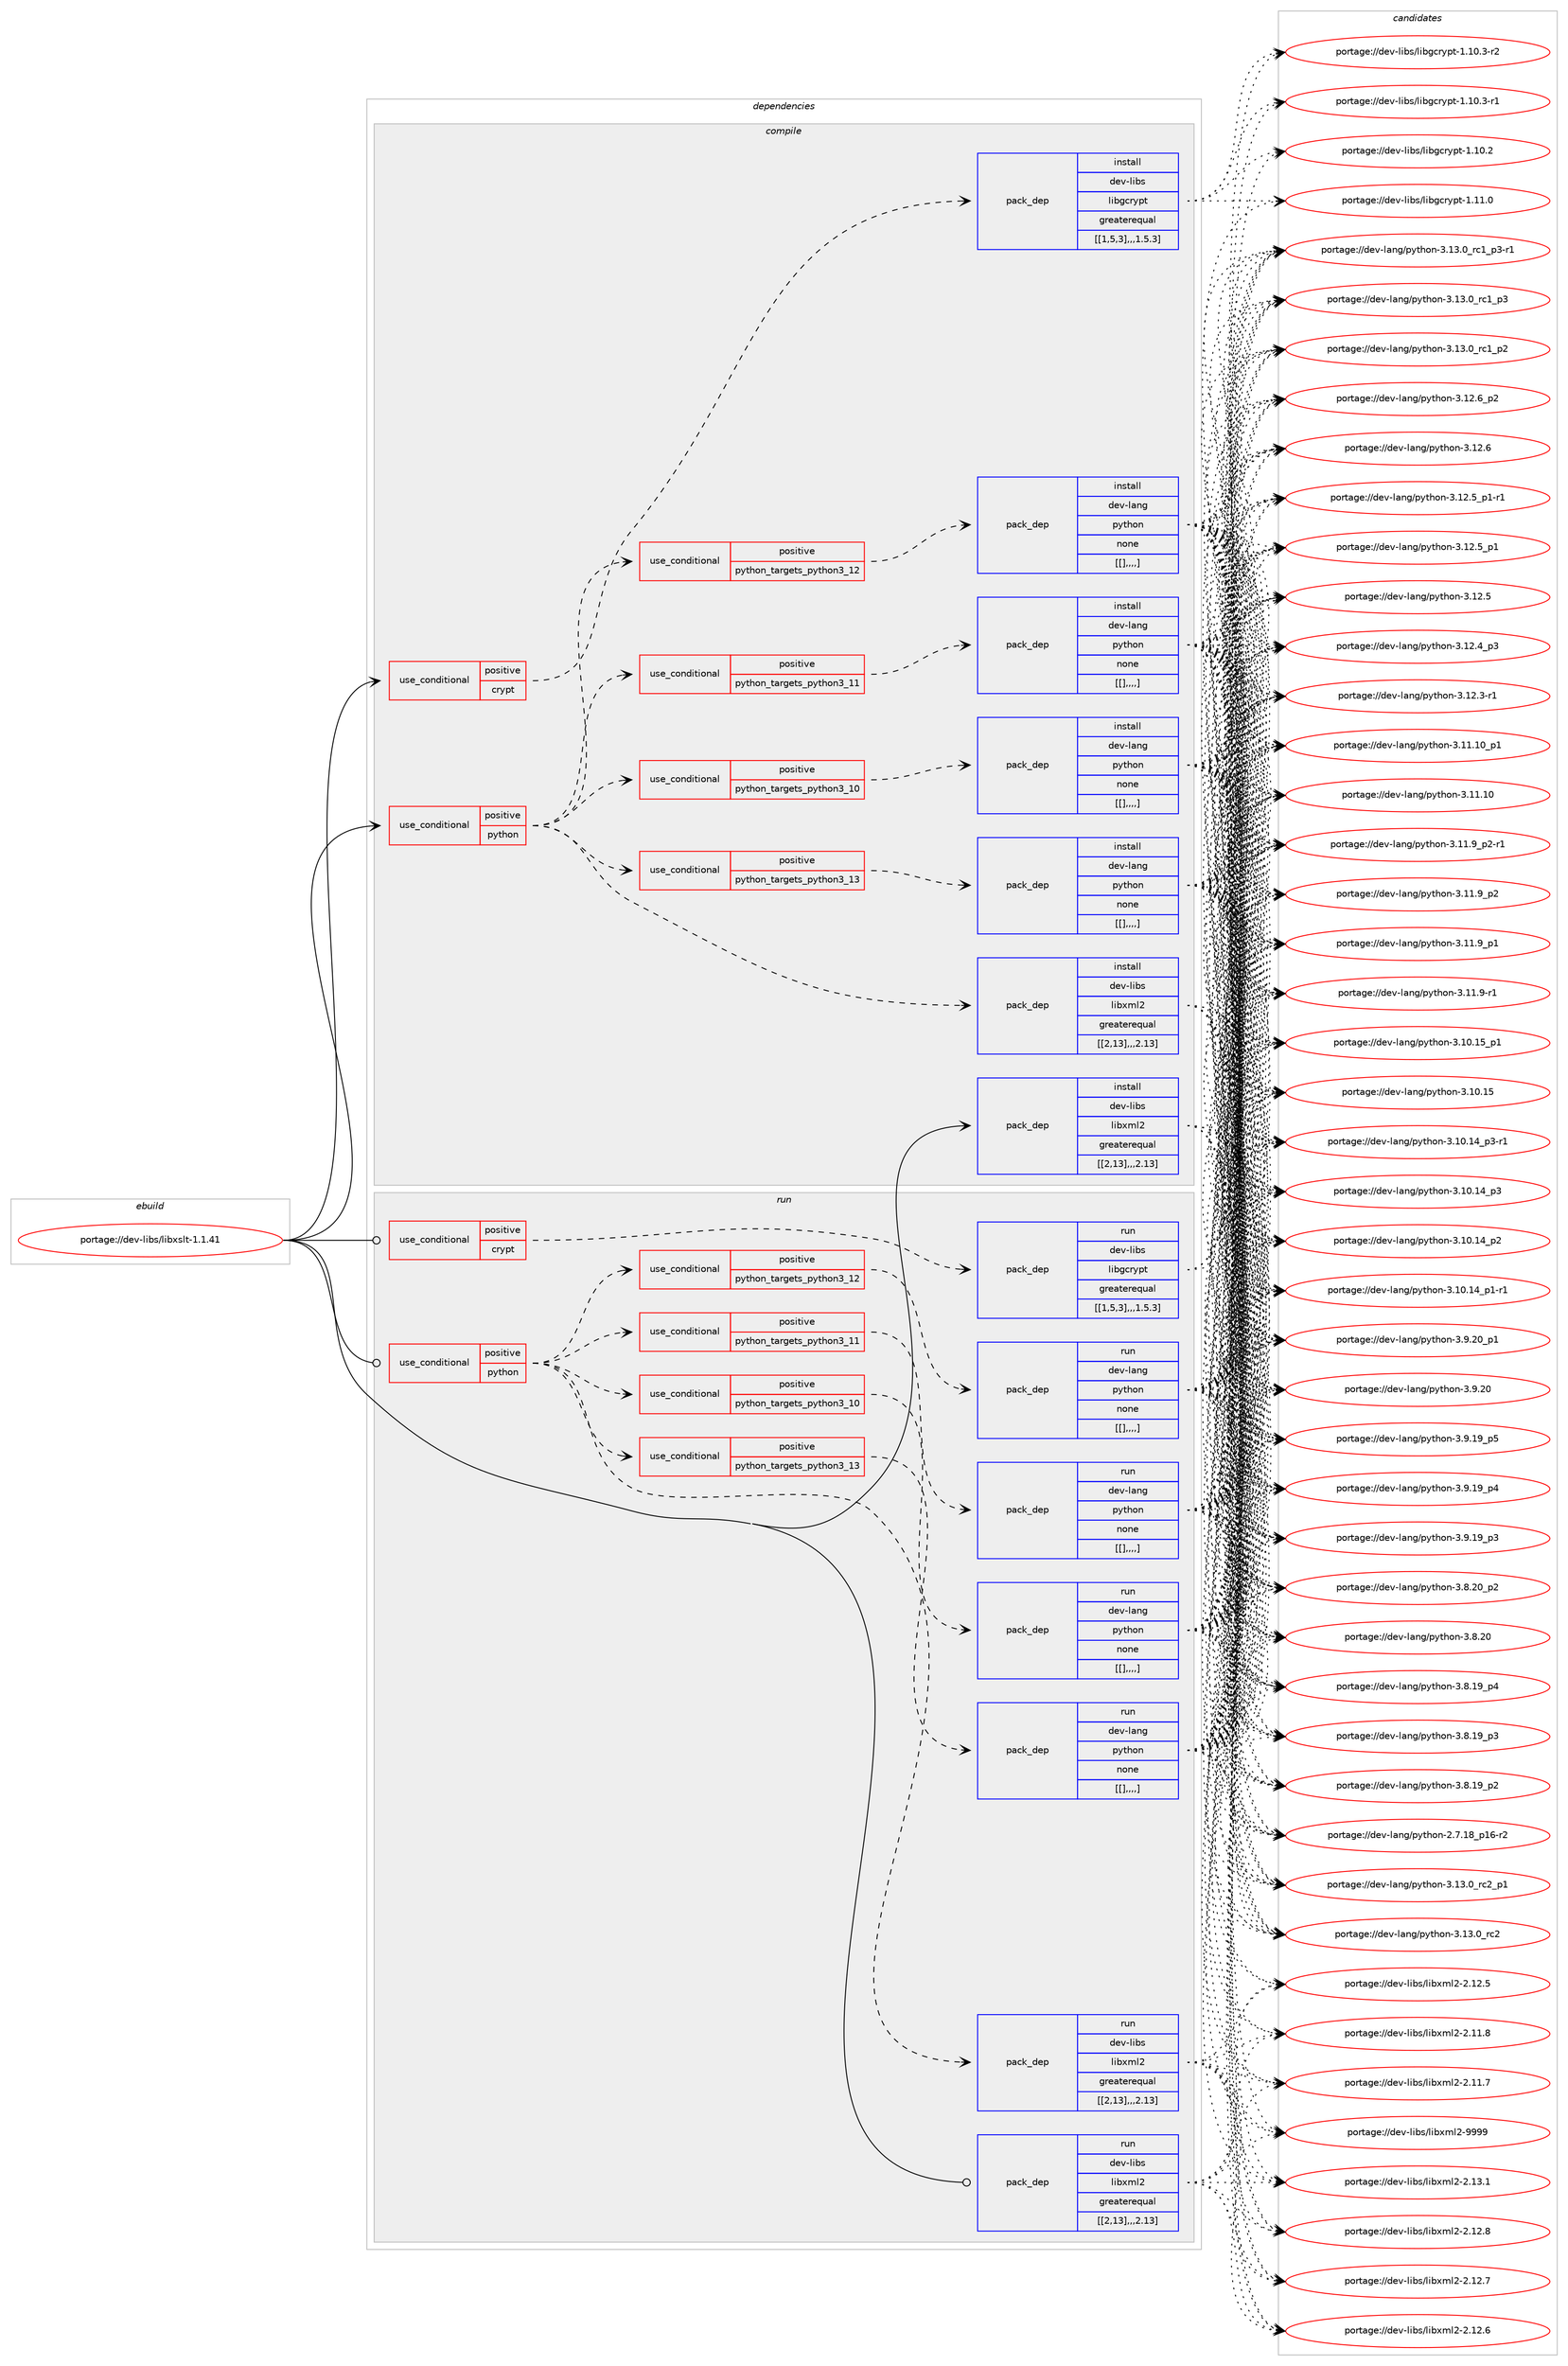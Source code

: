 digraph prolog {

# *************
# Graph options
# *************

newrank=true;
concentrate=true;
compound=true;
graph [rankdir=LR,fontname=Helvetica,fontsize=10,ranksep=1.5];#, ranksep=2.5, nodesep=0.2];
edge  [arrowhead=vee];
node  [fontname=Helvetica,fontsize=10];

# **********
# The ebuild
# **********

subgraph cluster_leftcol {
color=gray;
label=<<i>ebuild</i>>;
id [label="portage://dev-libs/libxslt-1.1.41", color=red, width=4, href="../dev-libs/libxslt-1.1.41.svg"];
}

# ****************
# The dependencies
# ****************

subgraph cluster_midcol {
color=gray;
label=<<i>dependencies</i>>;
subgraph cluster_compile {
fillcolor="#eeeeee";
style=filled;
label=<<i>compile</i>>;
subgraph cond28348 {
dependency113249 [label=<<TABLE BORDER="0" CELLBORDER="1" CELLSPACING="0" CELLPADDING="4"><TR><TD ROWSPAN="3" CELLPADDING="10">use_conditional</TD></TR><TR><TD>positive</TD></TR><TR><TD>crypt</TD></TR></TABLE>>, shape=none, color=red];
subgraph pack83740 {
dependency113250 [label=<<TABLE BORDER="0" CELLBORDER="1" CELLSPACING="0" CELLPADDING="4" WIDTH="220"><TR><TD ROWSPAN="6" CELLPADDING="30">pack_dep</TD></TR><TR><TD WIDTH="110">install</TD></TR><TR><TD>dev-libs</TD></TR><TR><TD>libgcrypt</TD></TR><TR><TD>greaterequal</TD></TR><TR><TD>[[1,5,3],,,1.5.3]</TD></TR></TABLE>>, shape=none, color=blue];
}
dependency113249:e -> dependency113250:w [weight=20,style="dashed",arrowhead="vee"];
}
id:e -> dependency113249:w [weight=20,style="solid",arrowhead="vee"];
subgraph cond28349 {
dependency113251 [label=<<TABLE BORDER="0" CELLBORDER="1" CELLSPACING="0" CELLPADDING="4"><TR><TD ROWSPAN="3" CELLPADDING="10">use_conditional</TD></TR><TR><TD>positive</TD></TR><TR><TD>python</TD></TR></TABLE>>, shape=none, color=red];
subgraph cond28350 {
dependency113252 [label=<<TABLE BORDER="0" CELLBORDER="1" CELLSPACING="0" CELLPADDING="4"><TR><TD ROWSPAN="3" CELLPADDING="10">use_conditional</TD></TR><TR><TD>positive</TD></TR><TR><TD>python_targets_python3_10</TD></TR></TABLE>>, shape=none, color=red];
subgraph pack83741 {
dependency113253 [label=<<TABLE BORDER="0" CELLBORDER="1" CELLSPACING="0" CELLPADDING="4" WIDTH="220"><TR><TD ROWSPAN="6" CELLPADDING="30">pack_dep</TD></TR><TR><TD WIDTH="110">install</TD></TR><TR><TD>dev-lang</TD></TR><TR><TD>python</TD></TR><TR><TD>none</TD></TR><TR><TD>[[],,,,]</TD></TR></TABLE>>, shape=none, color=blue];
}
dependency113252:e -> dependency113253:w [weight=20,style="dashed",arrowhead="vee"];
}
dependency113251:e -> dependency113252:w [weight=20,style="dashed",arrowhead="vee"];
subgraph cond28351 {
dependency113254 [label=<<TABLE BORDER="0" CELLBORDER="1" CELLSPACING="0" CELLPADDING="4"><TR><TD ROWSPAN="3" CELLPADDING="10">use_conditional</TD></TR><TR><TD>positive</TD></TR><TR><TD>python_targets_python3_11</TD></TR></TABLE>>, shape=none, color=red];
subgraph pack83742 {
dependency113255 [label=<<TABLE BORDER="0" CELLBORDER="1" CELLSPACING="0" CELLPADDING="4" WIDTH="220"><TR><TD ROWSPAN="6" CELLPADDING="30">pack_dep</TD></TR><TR><TD WIDTH="110">install</TD></TR><TR><TD>dev-lang</TD></TR><TR><TD>python</TD></TR><TR><TD>none</TD></TR><TR><TD>[[],,,,]</TD></TR></TABLE>>, shape=none, color=blue];
}
dependency113254:e -> dependency113255:w [weight=20,style="dashed",arrowhead="vee"];
}
dependency113251:e -> dependency113254:w [weight=20,style="dashed",arrowhead="vee"];
subgraph cond28352 {
dependency113256 [label=<<TABLE BORDER="0" CELLBORDER="1" CELLSPACING="0" CELLPADDING="4"><TR><TD ROWSPAN="3" CELLPADDING="10">use_conditional</TD></TR><TR><TD>positive</TD></TR><TR><TD>python_targets_python3_12</TD></TR></TABLE>>, shape=none, color=red];
subgraph pack83743 {
dependency113257 [label=<<TABLE BORDER="0" CELLBORDER="1" CELLSPACING="0" CELLPADDING="4" WIDTH="220"><TR><TD ROWSPAN="6" CELLPADDING="30">pack_dep</TD></TR><TR><TD WIDTH="110">install</TD></TR><TR><TD>dev-lang</TD></TR><TR><TD>python</TD></TR><TR><TD>none</TD></TR><TR><TD>[[],,,,]</TD></TR></TABLE>>, shape=none, color=blue];
}
dependency113256:e -> dependency113257:w [weight=20,style="dashed",arrowhead="vee"];
}
dependency113251:e -> dependency113256:w [weight=20,style="dashed",arrowhead="vee"];
subgraph cond28353 {
dependency113258 [label=<<TABLE BORDER="0" CELLBORDER="1" CELLSPACING="0" CELLPADDING="4"><TR><TD ROWSPAN="3" CELLPADDING="10">use_conditional</TD></TR><TR><TD>positive</TD></TR><TR><TD>python_targets_python3_13</TD></TR></TABLE>>, shape=none, color=red];
subgraph pack83744 {
dependency113259 [label=<<TABLE BORDER="0" CELLBORDER="1" CELLSPACING="0" CELLPADDING="4" WIDTH="220"><TR><TD ROWSPAN="6" CELLPADDING="30">pack_dep</TD></TR><TR><TD WIDTH="110">install</TD></TR><TR><TD>dev-lang</TD></TR><TR><TD>python</TD></TR><TR><TD>none</TD></TR><TR><TD>[[],,,,]</TD></TR></TABLE>>, shape=none, color=blue];
}
dependency113258:e -> dependency113259:w [weight=20,style="dashed",arrowhead="vee"];
}
dependency113251:e -> dependency113258:w [weight=20,style="dashed",arrowhead="vee"];
subgraph pack83745 {
dependency113260 [label=<<TABLE BORDER="0" CELLBORDER="1" CELLSPACING="0" CELLPADDING="4" WIDTH="220"><TR><TD ROWSPAN="6" CELLPADDING="30">pack_dep</TD></TR><TR><TD WIDTH="110">install</TD></TR><TR><TD>dev-libs</TD></TR><TR><TD>libxml2</TD></TR><TR><TD>greaterequal</TD></TR><TR><TD>[[2,13],,,2.13]</TD></TR></TABLE>>, shape=none, color=blue];
}
dependency113251:e -> dependency113260:w [weight=20,style="dashed",arrowhead="vee"];
}
id:e -> dependency113251:w [weight=20,style="solid",arrowhead="vee"];
subgraph pack83746 {
dependency113261 [label=<<TABLE BORDER="0" CELLBORDER="1" CELLSPACING="0" CELLPADDING="4" WIDTH="220"><TR><TD ROWSPAN="6" CELLPADDING="30">pack_dep</TD></TR><TR><TD WIDTH="110">install</TD></TR><TR><TD>dev-libs</TD></TR><TR><TD>libxml2</TD></TR><TR><TD>greaterequal</TD></TR><TR><TD>[[2,13],,,2.13]</TD></TR></TABLE>>, shape=none, color=blue];
}
id:e -> dependency113261:w [weight=20,style="solid",arrowhead="vee"];
}
subgraph cluster_compileandrun {
fillcolor="#eeeeee";
style=filled;
label=<<i>compile and run</i>>;
}
subgraph cluster_run {
fillcolor="#eeeeee";
style=filled;
label=<<i>run</i>>;
subgraph cond28354 {
dependency113262 [label=<<TABLE BORDER="0" CELLBORDER="1" CELLSPACING="0" CELLPADDING="4"><TR><TD ROWSPAN="3" CELLPADDING="10">use_conditional</TD></TR><TR><TD>positive</TD></TR><TR><TD>crypt</TD></TR></TABLE>>, shape=none, color=red];
subgraph pack83747 {
dependency113263 [label=<<TABLE BORDER="0" CELLBORDER="1" CELLSPACING="0" CELLPADDING="4" WIDTH="220"><TR><TD ROWSPAN="6" CELLPADDING="30">pack_dep</TD></TR><TR><TD WIDTH="110">run</TD></TR><TR><TD>dev-libs</TD></TR><TR><TD>libgcrypt</TD></TR><TR><TD>greaterequal</TD></TR><TR><TD>[[1,5,3],,,1.5.3]</TD></TR></TABLE>>, shape=none, color=blue];
}
dependency113262:e -> dependency113263:w [weight=20,style="dashed",arrowhead="vee"];
}
id:e -> dependency113262:w [weight=20,style="solid",arrowhead="odot"];
subgraph cond28355 {
dependency113264 [label=<<TABLE BORDER="0" CELLBORDER="1" CELLSPACING="0" CELLPADDING="4"><TR><TD ROWSPAN="3" CELLPADDING="10">use_conditional</TD></TR><TR><TD>positive</TD></TR><TR><TD>python</TD></TR></TABLE>>, shape=none, color=red];
subgraph cond28356 {
dependency113265 [label=<<TABLE BORDER="0" CELLBORDER="1" CELLSPACING="0" CELLPADDING="4"><TR><TD ROWSPAN="3" CELLPADDING="10">use_conditional</TD></TR><TR><TD>positive</TD></TR><TR><TD>python_targets_python3_10</TD></TR></TABLE>>, shape=none, color=red];
subgraph pack83748 {
dependency113266 [label=<<TABLE BORDER="0" CELLBORDER="1" CELLSPACING="0" CELLPADDING="4" WIDTH="220"><TR><TD ROWSPAN="6" CELLPADDING="30">pack_dep</TD></TR><TR><TD WIDTH="110">run</TD></TR><TR><TD>dev-lang</TD></TR><TR><TD>python</TD></TR><TR><TD>none</TD></TR><TR><TD>[[],,,,]</TD></TR></TABLE>>, shape=none, color=blue];
}
dependency113265:e -> dependency113266:w [weight=20,style="dashed",arrowhead="vee"];
}
dependency113264:e -> dependency113265:w [weight=20,style="dashed",arrowhead="vee"];
subgraph cond28357 {
dependency113267 [label=<<TABLE BORDER="0" CELLBORDER="1" CELLSPACING="0" CELLPADDING="4"><TR><TD ROWSPAN="3" CELLPADDING="10">use_conditional</TD></TR><TR><TD>positive</TD></TR><TR><TD>python_targets_python3_11</TD></TR></TABLE>>, shape=none, color=red];
subgraph pack83749 {
dependency113268 [label=<<TABLE BORDER="0" CELLBORDER="1" CELLSPACING="0" CELLPADDING="4" WIDTH="220"><TR><TD ROWSPAN="6" CELLPADDING="30">pack_dep</TD></TR><TR><TD WIDTH="110">run</TD></TR><TR><TD>dev-lang</TD></TR><TR><TD>python</TD></TR><TR><TD>none</TD></TR><TR><TD>[[],,,,]</TD></TR></TABLE>>, shape=none, color=blue];
}
dependency113267:e -> dependency113268:w [weight=20,style="dashed",arrowhead="vee"];
}
dependency113264:e -> dependency113267:w [weight=20,style="dashed",arrowhead="vee"];
subgraph cond28358 {
dependency113269 [label=<<TABLE BORDER="0" CELLBORDER="1" CELLSPACING="0" CELLPADDING="4"><TR><TD ROWSPAN="3" CELLPADDING="10">use_conditional</TD></TR><TR><TD>positive</TD></TR><TR><TD>python_targets_python3_12</TD></TR></TABLE>>, shape=none, color=red];
subgraph pack83750 {
dependency113270 [label=<<TABLE BORDER="0" CELLBORDER="1" CELLSPACING="0" CELLPADDING="4" WIDTH="220"><TR><TD ROWSPAN="6" CELLPADDING="30">pack_dep</TD></TR><TR><TD WIDTH="110">run</TD></TR><TR><TD>dev-lang</TD></TR><TR><TD>python</TD></TR><TR><TD>none</TD></TR><TR><TD>[[],,,,]</TD></TR></TABLE>>, shape=none, color=blue];
}
dependency113269:e -> dependency113270:w [weight=20,style="dashed",arrowhead="vee"];
}
dependency113264:e -> dependency113269:w [weight=20,style="dashed",arrowhead="vee"];
subgraph cond28359 {
dependency113271 [label=<<TABLE BORDER="0" CELLBORDER="1" CELLSPACING="0" CELLPADDING="4"><TR><TD ROWSPAN="3" CELLPADDING="10">use_conditional</TD></TR><TR><TD>positive</TD></TR><TR><TD>python_targets_python3_13</TD></TR></TABLE>>, shape=none, color=red];
subgraph pack83751 {
dependency113272 [label=<<TABLE BORDER="0" CELLBORDER="1" CELLSPACING="0" CELLPADDING="4" WIDTH="220"><TR><TD ROWSPAN="6" CELLPADDING="30">pack_dep</TD></TR><TR><TD WIDTH="110">run</TD></TR><TR><TD>dev-lang</TD></TR><TR><TD>python</TD></TR><TR><TD>none</TD></TR><TR><TD>[[],,,,]</TD></TR></TABLE>>, shape=none, color=blue];
}
dependency113271:e -> dependency113272:w [weight=20,style="dashed",arrowhead="vee"];
}
dependency113264:e -> dependency113271:w [weight=20,style="dashed",arrowhead="vee"];
subgraph pack83752 {
dependency113273 [label=<<TABLE BORDER="0" CELLBORDER="1" CELLSPACING="0" CELLPADDING="4" WIDTH="220"><TR><TD ROWSPAN="6" CELLPADDING="30">pack_dep</TD></TR><TR><TD WIDTH="110">run</TD></TR><TR><TD>dev-libs</TD></TR><TR><TD>libxml2</TD></TR><TR><TD>greaterequal</TD></TR><TR><TD>[[2,13],,,2.13]</TD></TR></TABLE>>, shape=none, color=blue];
}
dependency113264:e -> dependency113273:w [weight=20,style="dashed",arrowhead="vee"];
}
id:e -> dependency113264:w [weight=20,style="solid",arrowhead="odot"];
subgraph pack83753 {
dependency113274 [label=<<TABLE BORDER="0" CELLBORDER="1" CELLSPACING="0" CELLPADDING="4" WIDTH="220"><TR><TD ROWSPAN="6" CELLPADDING="30">pack_dep</TD></TR><TR><TD WIDTH="110">run</TD></TR><TR><TD>dev-libs</TD></TR><TR><TD>libxml2</TD></TR><TR><TD>greaterequal</TD></TR><TR><TD>[[2,13],,,2.13]</TD></TR></TABLE>>, shape=none, color=blue];
}
id:e -> dependency113274:w [weight=20,style="solid",arrowhead="odot"];
}
}

# **************
# The candidates
# **************

subgraph cluster_choices {
rank=same;
color=gray;
label=<<i>candidates</i>>;

subgraph choice83740 {
color=black;
nodesep=1;
choice100101118451081059811547108105981039911412111211645494649494648 [label="portage://dev-libs/libgcrypt-1.11.0", color=red, width=4,href="../dev-libs/libgcrypt-1.11.0.svg"];
choice1001011184510810598115471081059810399114121112116454946494846514511450 [label="portage://dev-libs/libgcrypt-1.10.3-r2", color=red, width=4,href="../dev-libs/libgcrypt-1.10.3-r2.svg"];
choice1001011184510810598115471081059810399114121112116454946494846514511449 [label="portage://dev-libs/libgcrypt-1.10.3-r1", color=red, width=4,href="../dev-libs/libgcrypt-1.10.3-r1.svg"];
choice100101118451081059811547108105981039911412111211645494649484650 [label="portage://dev-libs/libgcrypt-1.10.2", color=red, width=4,href="../dev-libs/libgcrypt-1.10.2.svg"];
dependency113250:e -> choice100101118451081059811547108105981039911412111211645494649494648:w [style=dotted,weight="100"];
dependency113250:e -> choice1001011184510810598115471081059810399114121112116454946494846514511450:w [style=dotted,weight="100"];
dependency113250:e -> choice1001011184510810598115471081059810399114121112116454946494846514511449:w [style=dotted,weight="100"];
dependency113250:e -> choice100101118451081059811547108105981039911412111211645494649484650:w [style=dotted,weight="100"];
}
subgraph choice83741 {
color=black;
nodesep=1;
choice100101118451089711010347112121116104111110455146495146489511499509511249 [label="portage://dev-lang/python-3.13.0_rc2_p1", color=red, width=4,href="../dev-lang/python-3.13.0_rc2_p1.svg"];
choice10010111845108971101034711212111610411111045514649514648951149950 [label="portage://dev-lang/python-3.13.0_rc2", color=red, width=4,href="../dev-lang/python-3.13.0_rc2.svg"];
choice1001011184510897110103471121211161041111104551464951464895114994995112514511449 [label="portage://dev-lang/python-3.13.0_rc1_p3-r1", color=red, width=4,href="../dev-lang/python-3.13.0_rc1_p3-r1.svg"];
choice100101118451089711010347112121116104111110455146495146489511499499511251 [label="portage://dev-lang/python-3.13.0_rc1_p3", color=red, width=4,href="../dev-lang/python-3.13.0_rc1_p3.svg"];
choice100101118451089711010347112121116104111110455146495146489511499499511250 [label="portage://dev-lang/python-3.13.0_rc1_p2", color=red, width=4,href="../dev-lang/python-3.13.0_rc1_p2.svg"];
choice100101118451089711010347112121116104111110455146495046549511250 [label="portage://dev-lang/python-3.12.6_p2", color=red, width=4,href="../dev-lang/python-3.12.6_p2.svg"];
choice10010111845108971101034711212111610411111045514649504654 [label="portage://dev-lang/python-3.12.6", color=red, width=4,href="../dev-lang/python-3.12.6.svg"];
choice1001011184510897110103471121211161041111104551464950465395112494511449 [label="portage://dev-lang/python-3.12.5_p1-r1", color=red, width=4,href="../dev-lang/python-3.12.5_p1-r1.svg"];
choice100101118451089711010347112121116104111110455146495046539511249 [label="portage://dev-lang/python-3.12.5_p1", color=red, width=4,href="../dev-lang/python-3.12.5_p1.svg"];
choice10010111845108971101034711212111610411111045514649504653 [label="portage://dev-lang/python-3.12.5", color=red, width=4,href="../dev-lang/python-3.12.5.svg"];
choice100101118451089711010347112121116104111110455146495046529511251 [label="portage://dev-lang/python-3.12.4_p3", color=red, width=4,href="../dev-lang/python-3.12.4_p3.svg"];
choice100101118451089711010347112121116104111110455146495046514511449 [label="portage://dev-lang/python-3.12.3-r1", color=red, width=4,href="../dev-lang/python-3.12.3-r1.svg"];
choice10010111845108971101034711212111610411111045514649494649489511249 [label="portage://dev-lang/python-3.11.10_p1", color=red, width=4,href="../dev-lang/python-3.11.10_p1.svg"];
choice1001011184510897110103471121211161041111104551464949464948 [label="portage://dev-lang/python-3.11.10", color=red, width=4,href="../dev-lang/python-3.11.10.svg"];
choice1001011184510897110103471121211161041111104551464949465795112504511449 [label="portage://dev-lang/python-3.11.9_p2-r1", color=red, width=4,href="../dev-lang/python-3.11.9_p2-r1.svg"];
choice100101118451089711010347112121116104111110455146494946579511250 [label="portage://dev-lang/python-3.11.9_p2", color=red, width=4,href="../dev-lang/python-3.11.9_p2.svg"];
choice100101118451089711010347112121116104111110455146494946579511249 [label="portage://dev-lang/python-3.11.9_p1", color=red, width=4,href="../dev-lang/python-3.11.9_p1.svg"];
choice100101118451089711010347112121116104111110455146494946574511449 [label="portage://dev-lang/python-3.11.9-r1", color=red, width=4,href="../dev-lang/python-3.11.9-r1.svg"];
choice10010111845108971101034711212111610411111045514649484649539511249 [label="portage://dev-lang/python-3.10.15_p1", color=red, width=4,href="../dev-lang/python-3.10.15_p1.svg"];
choice1001011184510897110103471121211161041111104551464948464953 [label="portage://dev-lang/python-3.10.15", color=red, width=4,href="../dev-lang/python-3.10.15.svg"];
choice100101118451089711010347112121116104111110455146494846495295112514511449 [label="portage://dev-lang/python-3.10.14_p3-r1", color=red, width=4,href="../dev-lang/python-3.10.14_p3-r1.svg"];
choice10010111845108971101034711212111610411111045514649484649529511251 [label="portage://dev-lang/python-3.10.14_p3", color=red, width=4,href="../dev-lang/python-3.10.14_p3.svg"];
choice10010111845108971101034711212111610411111045514649484649529511250 [label="portage://dev-lang/python-3.10.14_p2", color=red, width=4,href="../dev-lang/python-3.10.14_p2.svg"];
choice100101118451089711010347112121116104111110455146494846495295112494511449 [label="portage://dev-lang/python-3.10.14_p1-r1", color=red, width=4,href="../dev-lang/python-3.10.14_p1-r1.svg"];
choice100101118451089711010347112121116104111110455146574650489511249 [label="portage://dev-lang/python-3.9.20_p1", color=red, width=4,href="../dev-lang/python-3.9.20_p1.svg"];
choice10010111845108971101034711212111610411111045514657465048 [label="portage://dev-lang/python-3.9.20", color=red, width=4,href="../dev-lang/python-3.9.20.svg"];
choice100101118451089711010347112121116104111110455146574649579511253 [label="portage://dev-lang/python-3.9.19_p5", color=red, width=4,href="../dev-lang/python-3.9.19_p5.svg"];
choice100101118451089711010347112121116104111110455146574649579511252 [label="portage://dev-lang/python-3.9.19_p4", color=red, width=4,href="../dev-lang/python-3.9.19_p4.svg"];
choice100101118451089711010347112121116104111110455146574649579511251 [label="portage://dev-lang/python-3.9.19_p3", color=red, width=4,href="../dev-lang/python-3.9.19_p3.svg"];
choice100101118451089711010347112121116104111110455146564650489511250 [label="portage://dev-lang/python-3.8.20_p2", color=red, width=4,href="../dev-lang/python-3.8.20_p2.svg"];
choice10010111845108971101034711212111610411111045514656465048 [label="portage://dev-lang/python-3.8.20", color=red, width=4,href="../dev-lang/python-3.8.20.svg"];
choice100101118451089711010347112121116104111110455146564649579511252 [label="portage://dev-lang/python-3.8.19_p4", color=red, width=4,href="../dev-lang/python-3.8.19_p4.svg"];
choice100101118451089711010347112121116104111110455146564649579511251 [label="portage://dev-lang/python-3.8.19_p3", color=red, width=4,href="../dev-lang/python-3.8.19_p3.svg"];
choice100101118451089711010347112121116104111110455146564649579511250 [label="portage://dev-lang/python-3.8.19_p2", color=red, width=4,href="../dev-lang/python-3.8.19_p2.svg"];
choice100101118451089711010347112121116104111110455046554649569511249544511450 [label="portage://dev-lang/python-2.7.18_p16-r2", color=red, width=4,href="../dev-lang/python-2.7.18_p16-r2.svg"];
dependency113253:e -> choice100101118451089711010347112121116104111110455146495146489511499509511249:w [style=dotted,weight="100"];
dependency113253:e -> choice10010111845108971101034711212111610411111045514649514648951149950:w [style=dotted,weight="100"];
dependency113253:e -> choice1001011184510897110103471121211161041111104551464951464895114994995112514511449:w [style=dotted,weight="100"];
dependency113253:e -> choice100101118451089711010347112121116104111110455146495146489511499499511251:w [style=dotted,weight="100"];
dependency113253:e -> choice100101118451089711010347112121116104111110455146495146489511499499511250:w [style=dotted,weight="100"];
dependency113253:e -> choice100101118451089711010347112121116104111110455146495046549511250:w [style=dotted,weight="100"];
dependency113253:e -> choice10010111845108971101034711212111610411111045514649504654:w [style=dotted,weight="100"];
dependency113253:e -> choice1001011184510897110103471121211161041111104551464950465395112494511449:w [style=dotted,weight="100"];
dependency113253:e -> choice100101118451089711010347112121116104111110455146495046539511249:w [style=dotted,weight="100"];
dependency113253:e -> choice10010111845108971101034711212111610411111045514649504653:w [style=dotted,weight="100"];
dependency113253:e -> choice100101118451089711010347112121116104111110455146495046529511251:w [style=dotted,weight="100"];
dependency113253:e -> choice100101118451089711010347112121116104111110455146495046514511449:w [style=dotted,weight="100"];
dependency113253:e -> choice10010111845108971101034711212111610411111045514649494649489511249:w [style=dotted,weight="100"];
dependency113253:e -> choice1001011184510897110103471121211161041111104551464949464948:w [style=dotted,weight="100"];
dependency113253:e -> choice1001011184510897110103471121211161041111104551464949465795112504511449:w [style=dotted,weight="100"];
dependency113253:e -> choice100101118451089711010347112121116104111110455146494946579511250:w [style=dotted,weight="100"];
dependency113253:e -> choice100101118451089711010347112121116104111110455146494946579511249:w [style=dotted,weight="100"];
dependency113253:e -> choice100101118451089711010347112121116104111110455146494946574511449:w [style=dotted,weight="100"];
dependency113253:e -> choice10010111845108971101034711212111610411111045514649484649539511249:w [style=dotted,weight="100"];
dependency113253:e -> choice1001011184510897110103471121211161041111104551464948464953:w [style=dotted,weight="100"];
dependency113253:e -> choice100101118451089711010347112121116104111110455146494846495295112514511449:w [style=dotted,weight="100"];
dependency113253:e -> choice10010111845108971101034711212111610411111045514649484649529511251:w [style=dotted,weight="100"];
dependency113253:e -> choice10010111845108971101034711212111610411111045514649484649529511250:w [style=dotted,weight="100"];
dependency113253:e -> choice100101118451089711010347112121116104111110455146494846495295112494511449:w [style=dotted,weight="100"];
dependency113253:e -> choice100101118451089711010347112121116104111110455146574650489511249:w [style=dotted,weight="100"];
dependency113253:e -> choice10010111845108971101034711212111610411111045514657465048:w [style=dotted,weight="100"];
dependency113253:e -> choice100101118451089711010347112121116104111110455146574649579511253:w [style=dotted,weight="100"];
dependency113253:e -> choice100101118451089711010347112121116104111110455146574649579511252:w [style=dotted,weight="100"];
dependency113253:e -> choice100101118451089711010347112121116104111110455146574649579511251:w [style=dotted,weight="100"];
dependency113253:e -> choice100101118451089711010347112121116104111110455146564650489511250:w [style=dotted,weight="100"];
dependency113253:e -> choice10010111845108971101034711212111610411111045514656465048:w [style=dotted,weight="100"];
dependency113253:e -> choice100101118451089711010347112121116104111110455146564649579511252:w [style=dotted,weight="100"];
dependency113253:e -> choice100101118451089711010347112121116104111110455146564649579511251:w [style=dotted,weight="100"];
dependency113253:e -> choice100101118451089711010347112121116104111110455146564649579511250:w [style=dotted,weight="100"];
dependency113253:e -> choice100101118451089711010347112121116104111110455046554649569511249544511450:w [style=dotted,weight="100"];
}
subgraph choice83742 {
color=black;
nodesep=1;
choice100101118451089711010347112121116104111110455146495146489511499509511249 [label="portage://dev-lang/python-3.13.0_rc2_p1", color=red, width=4,href="../dev-lang/python-3.13.0_rc2_p1.svg"];
choice10010111845108971101034711212111610411111045514649514648951149950 [label="portage://dev-lang/python-3.13.0_rc2", color=red, width=4,href="../dev-lang/python-3.13.0_rc2.svg"];
choice1001011184510897110103471121211161041111104551464951464895114994995112514511449 [label="portage://dev-lang/python-3.13.0_rc1_p3-r1", color=red, width=4,href="../dev-lang/python-3.13.0_rc1_p3-r1.svg"];
choice100101118451089711010347112121116104111110455146495146489511499499511251 [label="portage://dev-lang/python-3.13.0_rc1_p3", color=red, width=4,href="../dev-lang/python-3.13.0_rc1_p3.svg"];
choice100101118451089711010347112121116104111110455146495146489511499499511250 [label="portage://dev-lang/python-3.13.0_rc1_p2", color=red, width=4,href="../dev-lang/python-3.13.0_rc1_p2.svg"];
choice100101118451089711010347112121116104111110455146495046549511250 [label="portage://dev-lang/python-3.12.6_p2", color=red, width=4,href="../dev-lang/python-3.12.6_p2.svg"];
choice10010111845108971101034711212111610411111045514649504654 [label="portage://dev-lang/python-3.12.6", color=red, width=4,href="../dev-lang/python-3.12.6.svg"];
choice1001011184510897110103471121211161041111104551464950465395112494511449 [label="portage://dev-lang/python-3.12.5_p1-r1", color=red, width=4,href="../dev-lang/python-3.12.5_p1-r1.svg"];
choice100101118451089711010347112121116104111110455146495046539511249 [label="portage://dev-lang/python-3.12.5_p1", color=red, width=4,href="../dev-lang/python-3.12.5_p1.svg"];
choice10010111845108971101034711212111610411111045514649504653 [label="portage://dev-lang/python-3.12.5", color=red, width=4,href="../dev-lang/python-3.12.5.svg"];
choice100101118451089711010347112121116104111110455146495046529511251 [label="portage://dev-lang/python-3.12.4_p3", color=red, width=4,href="../dev-lang/python-3.12.4_p3.svg"];
choice100101118451089711010347112121116104111110455146495046514511449 [label="portage://dev-lang/python-3.12.3-r1", color=red, width=4,href="../dev-lang/python-3.12.3-r1.svg"];
choice10010111845108971101034711212111610411111045514649494649489511249 [label="portage://dev-lang/python-3.11.10_p1", color=red, width=4,href="../dev-lang/python-3.11.10_p1.svg"];
choice1001011184510897110103471121211161041111104551464949464948 [label="portage://dev-lang/python-3.11.10", color=red, width=4,href="../dev-lang/python-3.11.10.svg"];
choice1001011184510897110103471121211161041111104551464949465795112504511449 [label="portage://dev-lang/python-3.11.9_p2-r1", color=red, width=4,href="../dev-lang/python-3.11.9_p2-r1.svg"];
choice100101118451089711010347112121116104111110455146494946579511250 [label="portage://dev-lang/python-3.11.9_p2", color=red, width=4,href="../dev-lang/python-3.11.9_p2.svg"];
choice100101118451089711010347112121116104111110455146494946579511249 [label="portage://dev-lang/python-3.11.9_p1", color=red, width=4,href="../dev-lang/python-3.11.9_p1.svg"];
choice100101118451089711010347112121116104111110455146494946574511449 [label="portage://dev-lang/python-3.11.9-r1", color=red, width=4,href="../dev-lang/python-3.11.9-r1.svg"];
choice10010111845108971101034711212111610411111045514649484649539511249 [label="portage://dev-lang/python-3.10.15_p1", color=red, width=4,href="../dev-lang/python-3.10.15_p1.svg"];
choice1001011184510897110103471121211161041111104551464948464953 [label="portage://dev-lang/python-3.10.15", color=red, width=4,href="../dev-lang/python-3.10.15.svg"];
choice100101118451089711010347112121116104111110455146494846495295112514511449 [label="portage://dev-lang/python-3.10.14_p3-r1", color=red, width=4,href="../dev-lang/python-3.10.14_p3-r1.svg"];
choice10010111845108971101034711212111610411111045514649484649529511251 [label="portage://dev-lang/python-3.10.14_p3", color=red, width=4,href="../dev-lang/python-3.10.14_p3.svg"];
choice10010111845108971101034711212111610411111045514649484649529511250 [label="portage://dev-lang/python-3.10.14_p2", color=red, width=4,href="../dev-lang/python-3.10.14_p2.svg"];
choice100101118451089711010347112121116104111110455146494846495295112494511449 [label="portage://dev-lang/python-3.10.14_p1-r1", color=red, width=4,href="../dev-lang/python-3.10.14_p1-r1.svg"];
choice100101118451089711010347112121116104111110455146574650489511249 [label="portage://dev-lang/python-3.9.20_p1", color=red, width=4,href="../dev-lang/python-3.9.20_p1.svg"];
choice10010111845108971101034711212111610411111045514657465048 [label="portage://dev-lang/python-3.9.20", color=red, width=4,href="../dev-lang/python-3.9.20.svg"];
choice100101118451089711010347112121116104111110455146574649579511253 [label="portage://dev-lang/python-3.9.19_p5", color=red, width=4,href="../dev-lang/python-3.9.19_p5.svg"];
choice100101118451089711010347112121116104111110455146574649579511252 [label="portage://dev-lang/python-3.9.19_p4", color=red, width=4,href="../dev-lang/python-3.9.19_p4.svg"];
choice100101118451089711010347112121116104111110455146574649579511251 [label="portage://dev-lang/python-3.9.19_p3", color=red, width=4,href="../dev-lang/python-3.9.19_p3.svg"];
choice100101118451089711010347112121116104111110455146564650489511250 [label="portage://dev-lang/python-3.8.20_p2", color=red, width=4,href="../dev-lang/python-3.8.20_p2.svg"];
choice10010111845108971101034711212111610411111045514656465048 [label="portage://dev-lang/python-3.8.20", color=red, width=4,href="../dev-lang/python-3.8.20.svg"];
choice100101118451089711010347112121116104111110455146564649579511252 [label="portage://dev-lang/python-3.8.19_p4", color=red, width=4,href="../dev-lang/python-3.8.19_p4.svg"];
choice100101118451089711010347112121116104111110455146564649579511251 [label="portage://dev-lang/python-3.8.19_p3", color=red, width=4,href="../dev-lang/python-3.8.19_p3.svg"];
choice100101118451089711010347112121116104111110455146564649579511250 [label="portage://dev-lang/python-3.8.19_p2", color=red, width=4,href="../dev-lang/python-3.8.19_p2.svg"];
choice100101118451089711010347112121116104111110455046554649569511249544511450 [label="portage://dev-lang/python-2.7.18_p16-r2", color=red, width=4,href="../dev-lang/python-2.7.18_p16-r2.svg"];
dependency113255:e -> choice100101118451089711010347112121116104111110455146495146489511499509511249:w [style=dotted,weight="100"];
dependency113255:e -> choice10010111845108971101034711212111610411111045514649514648951149950:w [style=dotted,weight="100"];
dependency113255:e -> choice1001011184510897110103471121211161041111104551464951464895114994995112514511449:w [style=dotted,weight="100"];
dependency113255:e -> choice100101118451089711010347112121116104111110455146495146489511499499511251:w [style=dotted,weight="100"];
dependency113255:e -> choice100101118451089711010347112121116104111110455146495146489511499499511250:w [style=dotted,weight="100"];
dependency113255:e -> choice100101118451089711010347112121116104111110455146495046549511250:w [style=dotted,weight="100"];
dependency113255:e -> choice10010111845108971101034711212111610411111045514649504654:w [style=dotted,weight="100"];
dependency113255:e -> choice1001011184510897110103471121211161041111104551464950465395112494511449:w [style=dotted,weight="100"];
dependency113255:e -> choice100101118451089711010347112121116104111110455146495046539511249:w [style=dotted,weight="100"];
dependency113255:e -> choice10010111845108971101034711212111610411111045514649504653:w [style=dotted,weight="100"];
dependency113255:e -> choice100101118451089711010347112121116104111110455146495046529511251:w [style=dotted,weight="100"];
dependency113255:e -> choice100101118451089711010347112121116104111110455146495046514511449:w [style=dotted,weight="100"];
dependency113255:e -> choice10010111845108971101034711212111610411111045514649494649489511249:w [style=dotted,weight="100"];
dependency113255:e -> choice1001011184510897110103471121211161041111104551464949464948:w [style=dotted,weight="100"];
dependency113255:e -> choice1001011184510897110103471121211161041111104551464949465795112504511449:w [style=dotted,weight="100"];
dependency113255:e -> choice100101118451089711010347112121116104111110455146494946579511250:w [style=dotted,weight="100"];
dependency113255:e -> choice100101118451089711010347112121116104111110455146494946579511249:w [style=dotted,weight="100"];
dependency113255:e -> choice100101118451089711010347112121116104111110455146494946574511449:w [style=dotted,weight="100"];
dependency113255:e -> choice10010111845108971101034711212111610411111045514649484649539511249:w [style=dotted,weight="100"];
dependency113255:e -> choice1001011184510897110103471121211161041111104551464948464953:w [style=dotted,weight="100"];
dependency113255:e -> choice100101118451089711010347112121116104111110455146494846495295112514511449:w [style=dotted,weight="100"];
dependency113255:e -> choice10010111845108971101034711212111610411111045514649484649529511251:w [style=dotted,weight="100"];
dependency113255:e -> choice10010111845108971101034711212111610411111045514649484649529511250:w [style=dotted,weight="100"];
dependency113255:e -> choice100101118451089711010347112121116104111110455146494846495295112494511449:w [style=dotted,weight="100"];
dependency113255:e -> choice100101118451089711010347112121116104111110455146574650489511249:w [style=dotted,weight="100"];
dependency113255:e -> choice10010111845108971101034711212111610411111045514657465048:w [style=dotted,weight="100"];
dependency113255:e -> choice100101118451089711010347112121116104111110455146574649579511253:w [style=dotted,weight="100"];
dependency113255:e -> choice100101118451089711010347112121116104111110455146574649579511252:w [style=dotted,weight="100"];
dependency113255:e -> choice100101118451089711010347112121116104111110455146574649579511251:w [style=dotted,weight="100"];
dependency113255:e -> choice100101118451089711010347112121116104111110455146564650489511250:w [style=dotted,weight="100"];
dependency113255:e -> choice10010111845108971101034711212111610411111045514656465048:w [style=dotted,weight="100"];
dependency113255:e -> choice100101118451089711010347112121116104111110455146564649579511252:w [style=dotted,weight="100"];
dependency113255:e -> choice100101118451089711010347112121116104111110455146564649579511251:w [style=dotted,weight="100"];
dependency113255:e -> choice100101118451089711010347112121116104111110455146564649579511250:w [style=dotted,weight="100"];
dependency113255:e -> choice100101118451089711010347112121116104111110455046554649569511249544511450:w [style=dotted,weight="100"];
}
subgraph choice83743 {
color=black;
nodesep=1;
choice100101118451089711010347112121116104111110455146495146489511499509511249 [label="portage://dev-lang/python-3.13.0_rc2_p1", color=red, width=4,href="../dev-lang/python-3.13.0_rc2_p1.svg"];
choice10010111845108971101034711212111610411111045514649514648951149950 [label="portage://dev-lang/python-3.13.0_rc2", color=red, width=4,href="../dev-lang/python-3.13.0_rc2.svg"];
choice1001011184510897110103471121211161041111104551464951464895114994995112514511449 [label="portage://dev-lang/python-3.13.0_rc1_p3-r1", color=red, width=4,href="../dev-lang/python-3.13.0_rc1_p3-r1.svg"];
choice100101118451089711010347112121116104111110455146495146489511499499511251 [label="portage://dev-lang/python-3.13.0_rc1_p3", color=red, width=4,href="../dev-lang/python-3.13.0_rc1_p3.svg"];
choice100101118451089711010347112121116104111110455146495146489511499499511250 [label="portage://dev-lang/python-3.13.0_rc1_p2", color=red, width=4,href="../dev-lang/python-3.13.0_rc1_p2.svg"];
choice100101118451089711010347112121116104111110455146495046549511250 [label="portage://dev-lang/python-3.12.6_p2", color=red, width=4,href="../dev-lang/python-3.12.6_p2.svg"];
choice10010111845108971101034711212111610411111045514649504654 [label="portage://dev-lang/python-3.12.6", color=red, width=4,href="../dev-lang/python-3.12.6.svg"];
choice1001011184510897110103471121211161041111104551464950465395112494511449 [label="portage://dev-lang/python-3.12.5_p1-r1", color=red, width=4,href="../dev-lang/python-3.12.5_p1-r1.svg"];
choice100101118451089711010347112121116104111110455146495046539511249 [label="portage://dev-lang/python-3.12.5_p1", color=red, width=4,href="../dev-lang/python-3.12.5_p1.svg"];
choice10010111845108971101034711212111610411111045514649504653 [label="portage://dev-lang/python-3.12.5", color=red, width=4,href="../dev-lang/python-3.12.5.svg"];
choice100101118451089711010347112121116104111110455146495046529511251 [label="portage://dev-lang/python-3.12.4_p3", color=red, width=4,href="../dev-lang/python-3.12.4_p3.svg"];
choice100101118451089711010347112121116104111110455146495046514511449 [label="portage://dev-lang/python-3.12.3-r1", color=red, width=4,href="../dev-lang/python-3.12.3-r1.svg"];
choice10010111845108971101034711212111610411111045514649494649489511249 [label="portage://dev-lang/python-3.11.10_p1", color=red, width=4,href="../dev-lang/python-3.11.10_p1.svg"];
choice1001011184510897110103471121211161041111104551464949464948 [label="portage://dev-lang/python-3.11.10", color=red, width=4,href="../dev-lang/python-3.11.10.svg"];
choice1001011184510897110103471121211161041111104551464949465795112504511449 [label="portage://dev-lang/python-3.11.9_p2-r1", color=red, width=4,href="../dev-lang/python-3.11.9_p2-r1.svg"];
choice100101118451089711010347112121116104111110455146494946579511250 [label="portage://dev-lang/python-3.11.9_p2", color=red, width=4,href="../dev-lang/python-3.11.9_p2.svg"];
choice100101118451089711010347112121116104111110455146494946579511249 [label="portage://dev-lang/python-3.11.9_p1", color=red, width=4,href="../dev-lang/python-3.11.9_p1.svg"];
choice100101118451089711010347112121116104111110455146494946574511449 [label="portage://dev-lang/python-3.11.9-r1", color=red, width=4,href="../dev-lang/python-3.11.9-r1.svg"];
choice10010111845108971101034711212111610411111045514649484649539511249 [label="portage://dev-lang/python-3.10.15_p1", color=red, width=4,href="../dev-lang/python-3.10.15_p1.svg"];
choice1001011184510897110103471121211161041111104551464948464953 [label="portage://dev-lang/python-3.10.15", color=red, width=4,href="../dev-lang/python-3.10.15.svg"];
choice100101118451089711010347112121116104111110455146494846495295112514511449 [label="portage://dev-lang/python-3.10.14_p3-r1", color=red, width=4,href="../dev-lang/python-3.10.14_p3-r1.svg"];
choice10010111845108971101034711212111610411111045514649484649529511251 [label="portage://dev-lang/python-3.10.14_p3", color=red, width=4,href="../dev-lang/python-3.10.14_p3.svg"];
choice10010111845108971101034711212111610411111045514649484649529511250 [label="portage://dev-lang/python-3.10.14_p2", color=red, width=4,href="../dev-lang/python-3.10.14_p2.svg"];
choice100101118451089711010347112121116104111110455146494846495295112494511449 [label="portage://dev-lang/python-3.10.14_p1-r1", color=red, width=4,href="../dev-lang/python-3.10.14_p1-r1.svg"];
choice100101118451089711010347112121116104111110455146574650489511249 [label="portage://dev-lang/python-3.9.20_p1", color=red, width=4,href="../dev-lang/python-3.9.20_p1.svg"];
choice10010111845108971101034711212111610411111045514657465048 [label="portage://dev-lang/python-3.9.20", color=red, width=4,href="../dev-lang/python-3.9.20.svg"];
choice100101118451089711010347112121116104111110455146574649579511253 [label="portage://dev-lang/python-3.9.19_p5", color=red, width=4,href="../dev-lang/python-3.9.19_p5.svg"];
choice100101118451089711010347112121116104111110455146574649579511252 [label="portage://dev-lang/python-3.9.19_p4", color=red, width=4,href="../dev-lang/python-3.9.19_p4.svg"];
choice100101118451089711010347112121116104111110455146574649579511251 [label="portage://dev-lang/python-3.9.19_p3", color=red, width=4,href="../dev-lang/python-3.9.19_p3.svg"];
choice100101118451089711010347112121116104111110455146564650489511250 [label="portage://dev-lang/python-3.8.20_p2", color=red, width=4,href="../dev-lang/python-3.8.20_p2.svg"];
choice10010111845108971101034711212111610411111045514656465048 [label="portage://dev-lang/python-3.8.20", color=red, width=4,href="../dev-lang/python-3.8.20.svg"];
choice100101118451089711010347112121116104111110455146564649579511252 [label="portage://dev-lang/python-3.8.19_p4", color=red, width=4,href="../dev-lang/python-3.8.19_p4.svg"];
choice100101118451089711010347112121116104111110455146564649579511251 [label="portage://dev-lang/python-3.8.19_p3", color=red, width=4,href="../dev-lang/python-3.8.19_p3.svg"];
choice100101118451089711010347112121116104111110455146564649579511250 [label="portage://dev-lang/python-3.8.19_p2", color=red, width=4,href="../dev-lang/python-3.8.19_p2.svg"];
choice100101118451089711010347112121116104111110455046554649569511249544511450 [label="portage://dev-lang/python-2.7.18_p16-r2", color=red, width=4,href="../dev-lang/python-2.7.18_p16-r2.svg"];
dependency113257:e -> choice100101118451089711010347112121116104111110455146495146489511499509511249:w [style=dotted,weight="100"];
dependency113257:e -> choice10010111845108971101034711212111610411111045514649514648951149950:w [style=dotted,weight="100"];
dependency113257:e -> choice1001011184510897110103471121211161041111104551464951464895114994995112514511449:w [style=dotted,weight="100"];
dependency113257:e -> choice100101118451089711010347112121116104111110455146495146489511499499511251:w [style=dotted,weight="100"];
dependency113257:e -> choice100101118451089711010347112121116104111110455146495146489511499499511250:w [style=dotted,weight="100"];
dependency113257:e -> choice100101118451089711010347112121116104111110455146495046549511250:w [style=dotted,weight="100"];
dependency113257:e -> choice10010111845108971101034711212111610411111045514649504654:w [style=dotted,weight="100"];
dependency113257:e -> choice1001011184510897110103471121211161041111104551464950465395112494511449:w [style=dotted,weight="100"];
dependency113257:e -> choice100101118451089711010347112121116104111110455146495046539511249:w [style=dotted,weight="100"];
dependency113257:e -> choice10010111845108971101034711212111610411111045514649504653:w [style=dotted,weight="100"];
dependency113257:e -> choice100101118451089711010347112121116104111110455146495046529511251:w [style=dotted,weight="100"];
dependency113257:e -> choice100101118451089711010347112121116104111110455146495046514511449:w [style=dotted,weight="100"];
dependency113257:e -> choice10010111845108971101034711212111610411111045514649494649489511249:w [style=dotted,weight="100"];
dependency113257:e -> choice1001011184510897110103471121211161041111104551464949464948:w [style=dotted,weight="100"];
dependency113257:e -> choice1001011184510897110103471121211161041111104551464949465795112504511449:w [style=dotted,weight="100"];
dependency113257:e -> choice100101118451089711010347112121116104111110455146494946579511250:w [style=dotted,weight="100"];
dependency113257:e -> choice100101118451089711010347112121116104111110455146494946579511249:w [style=dotted,weight="100"];
dependency113257:e -> choice100101118451089711010347112121116104111110455146494946574511449:w [style=dotted,weight="100"];
dependency113257:e -> choice10010111845108971101034711212111610411111045514649484649539511249:w [style=dotted,weight="100"];
dependency113257:e -> choice1001011184510897110103471121211161041111104551464948464953:w [style=dotted,weight="100"];
dependency113257:e -> choice100101118451089711010347112121116104111110455146494846495295112514511449:w [style=dotted,weight="100"];
dependency113257:e -> choice10010111845108971101034711212111610411111045514649484649529511251:w [style=dotted,weight="100"];
dependency113257:e -> choice10010111845108971101034711212111610411111045514649484649529511250:w [style=dotted,weight="100"];
dependency113257:e -> choice100101118451089711010347112121116104111110455146494846495295112494511449:w [style=dotted,weight="100"];
dependency113257:e -> choice100101118451089711010347112121116104111110455146574650489511249:w [style=dotted,weight="100"];
dependency113257:e -> choice10010111845108971101034711212111610411111045514657465048:w [style=dotted,weight="100"];
dependency113257:e -> choice100101118451089711010347112121116104111110455146574649579511253:w [style=dotted,weight="100"];
dependency113257:e -> choice100101118451089711010347112121116104111110455146574649579511252:w [style=dotted,weight="100"];
dependency113257:e -> choice100101118451089711010347112121116104111110455146574649579511251:w [style=dotted,weight="100"];
dependency113257:e -> choice100101118451089711010347112121116104111110455146564650489511250:w [style=dotted,weight="100"];
dependency113257:e -> choice10010111845108971101034711212111610411111045514656465048:w [style=dotted,weight="100"];
dependency113257:e -> choice100101118451089711010347112121116104111110455146564649579511252:w [style=dotted,weight="100"];
dependency113257:e -> choice100101118451089711010347112121116104111110455146564649579511251:w [style=dotted,weight="100"];
dependency113257:e -> choice100101118451089711010347112121116104111110455146564649579511250:w [style=dotted,weight="100"];
dependency113257:e -> choice100101118451089711010347112121116104111110455046554649569511249544511450:w [style=dotted,weight="100"];
}
subgraph choice83744 {
color=black;
nodesep=1;
choice100101118451089711010347112121116104111110455146495146489511499509511249 [label="portage://dev-lang/python-3.13.0_rc2_p1", color=red, width=4,href="../dev-lang/python-3.13.0_rc2_p1.svg"];
choice10010111845108971101034711212111610411111045514649514648951149950 [label="portage://dev-lang/python-3.13.0_rc2", color=red, width=4,href="../dev-lang/python-3.13.0_rc2.svg"];
choice1001011184510897110103471121211161041111104551464951464895114994995112514511449 [label="portage://dev-lang/python-3.13.0_rc1_p3-r1", color=red, width=4,href="../dev-lang/python-3.13.0_rc1_p3-r1.svg"];
choice100101118451089711010347112121116104111110455146495146489511499499511251 [label="portage://dev-lang/python-3.13.0_rc1_p3", color=red, width=4,href="../dev-lang/python-3.13.0_rc1_p3.svg"];
choice100101118451089711010347112121116104111110455146495146489511499499511250 [label="portage://dev-lang/python-3.13.0_rc1_p2", color=red, width=4,href="../dev-lang/python-3.13.0_rc1_p2.svg"];
choice100101118451089711010347112121116104111110455146495046549511250 [label="portage://dev-lang/python-3.12.6_p2", color=red, width=4,href="../dev-lang/python-3.12.6_p2.svg"];
choice10010111845108971101034711212111610411111045514649504654 [label="portage://dev-lang/python-3.12.6", color=red, width=4,href="../dev-lang/python-3.12.6.svg"];
choice1001011184510897110103471121211161041111104551464950465395112494511449 [label="portage://dev-lang/python-3.12.5_p1-r1", color=red, width=4,href="../dev-lang/python-3.12.5_p1-r1.svg"];
choice100101118451089711010347112121116104111110455146495046539511249 [label="portage://dev-lang/python-3.12.5_p1", color=red, width=4,href="../dev-lang/python-3.12.5_p1.svg"];
choice10010111845108971101034711212111610411111045514649504653 [label="portage://dev-lang/python-3.12.5", color=red, width=4,href="../dev-lang/python-3.12.5.svg"];
choice100101118451089711010347112121116104111110455146495046529511251 [label="portage://dev-lang/python-3.12.4_p3", color=red, width=4,href="../dev-lang/python-3.12.4_p3.svg"];
choice100101118451089711010347112121116104111110455146495046514511449 [label="portage://dev-lang/python-3.12.3-r1", color=red, width=4,href="../dev-lang/python-3.12.3-r1.svg"];
choice10010111845108971101034711212111610411111045514649494649489511249 [label="portage://dev-lang/python-3.11.10_p1", color=red, width=4,href="../dev-lang/python-3.11.10_p1.svg"];
choice1001011184510897110103471121211161041111104551464949464948 [label="portage://dev-lang/python-3.11.10", color=red, width=4,href="../dev-lang/python-3.11.10.svg"];
choice1001011184510897110103471121211161041111104551464949465795112504511449 [label="portage://dev-lang/python-3.11.9_p2-r1", color=red, width=4,href="../dev-lang/python-3.11.9_p2-r1.svg"];
choice100101118451089711010347112121116104111110455146494946579511250 [label="portage://dev-lang/python-3.11.9_p2", color=red, width=4,href="../dev-lang/python-3.11.9_p2.svg"];
choice100101118451089711010347112121116104111110455146494946579511249 [label="portage://dev-lang/python-3.11.9_p1", color=red, width=4,href="../dev-lang/python-3.11.9_p1.svg"];
choice100101118451089711010347112121116104111110455146494946574511449 [label="portage://dev-lang/python-3.11.9-r1", color=red, width=4,href="../dev-lang/python-3.11.9-r1.svg"];
choice10010111845108971101034711212111610411111045514649484649539511249 [label="portage://dev-lang/python-3.10.15_p1", color=red, width=4,href="../dev-lang/python-3.10.15_p1.svg"];
choice1001011184510897110103471121211161041111104551464948464953 [label="portage://dev-lang/python-3.10.15", color=red, width=4,href="../dev-lang/python-3.10.15.svg"];
choice100101118451089711010347112121116104111110455146494846495295112514511449 [label="portage://dev-lang/python-3.10.14_p3-r1", color=red, width=4,href="../dev-lang/python-3.10.14_p3-r1.svg"];
choice10010111845108971101034711212111610411111045514649484649529511251 [label="portage://dev-lang/python-3.10.14_p3", color=red, width=4,href="../dev-lang/python-3.10.14_p3.svg"];
choice10010111845108971101034711212111610411111045514649484649529511250 [label="portage://dev-lang/python-3.10.14_p2", color=red, width=4,href="../dev-lang/python-3.10.14_p2.svg"];
choice100101118451089711010347112121116104111110455146494846495295112494511449 [label="portage://dev-lang/python-3.10.14_p1-r1", color=red, width=4,href="../dev-lang/python-3.10.14_p1-r1.svg"];
choice100101118451089711010347112121116104111110455146574650489511249 [label="portage://dev-lang/python-3.9.20_p1", color=red, width=4,href="../dev-lang/python-3.9.20_p1.svg"];
choice10010111845108971101034711212111610411111045514657465048 [label="portage://dev-lang/python-3.9.20", color=red, width=4,href="../dev-lang/python-3.9.20.svg"];
choice100101118451089711010347112121116104111110455146574649579511253 [label="portage://dev-lang/python-3.9.19_p5", color=red, width=4,href="../dev-lang/python-3.9.19_p5.svg"];
choice100101118451089711010347112121116104111110455146574649579511252 [label="portage://dev-lang/python-3.9.19_p4", color=red, width=4,href="../dev-lang/python-3.9.19_p4.svg"];
choice100101118451089711010347112121116104111110455146574649579511251 [label="portage://dev-lang/python-3.9.19_p3", color=red, width=4,href="../dev-lang/python-3.9.19_p3.svg"];
choice100101118451089711010347112121116104111110455146564650489511250 [label="portage://dev-lang/python-3.8.20_p2", color=red, width=4,href="../dev-lang/python-3.8.20_p2.svg"];
choice10010111845108971101034711212111610411111045514656465048 [label="portage://dev-lang/python-3.8.20", color=red, width=4,href="../dev-lang/python-3.8.20.svg"];
choice100101118451089711010347112121116104111110455146564649579511252 [label="portage://dev-lang/python-3.8.19_p4", color=red, width=4,href="../dev-lang/python-3.8.19_p4.svg"];
choice100101118451089711010347112121116104111110455146564649579511251 [label="portage://dev-lang/python-3.8.19_p3", color=red, width=4,href="../dev-lang/python-3.8.19_p3.svg"];
choice100101118451089711010347112121116104111110455146564649579511250 [label="portage://dev-lang/python-3.8.19_p2", color=red, width=4,href="../dev-lang/python-3.8.19_p2.svg"];
choice100101118451089711010347112121116104111110455046554649569511249544511450 [label="portage://dev-lang/python-2.7.18_p16-r2", color=red, width=4,href="../dev-lang/python-2.7.18_p16-r2.svg"];
dependency113259:e -> choice100101118451089711010347112121116104111110455146495146489511499509511249:w [style=dotted,weight="100"];
dependency113259:e -> choice10010111845108971101034711212111610411111045514649514648951149950:w [style=dotted,weight="100"];
dependency113259:e -> choice1001011184510897110103471121211161041111104551464951464895114994995112514511449:w [style=dotted,weight="100"];
dependency113259:e -> choice100101118451089711010347112121116104111110455146495146489511499499511251:w [style=dotted,weight="100"];
dependency113259:e -> choice100101118451089711010347112121116104111110455146495146489511499499511250:w [style=dotted,weight="100"];
dependency113259:e -> choice100101118451089711010347112121116104111110455146495046549511250:w [style=dotted,weight="100"];
dependency113259:e -> choice10010111845108971101034711212111610411111045514649504654:w [style=dotted,weight="100"];
dependency113259:e -> choice1001011184510897110103471121211161041111104551464950465395112494511449:w [style=dotted,weight="100"];
dependency113259:e -> choice100101118451089711010347112121116104111110455146495046539511249:w [style=dotted,weight="100"];
dependency113259:e -> choice10010111845108971101034711212111610411111045514649504653:w [style=dotted,weight="100"];
dependency113259:e -> choice100101118451089711010347112121116104111110455146495046529511251:w [style=dotted,weight="100"];
dependency113259:e -> choice100101118451089711010347112121116104111110455146495046514511449:w [style=dotted,weight="100"];
dependency113259:e -> choice10010111845108971101034711212111610411111045514649494649489511249:w [style=dotted,weight="100"];
dependency113259:e -> choice1001011184510897110103471121211161041111104551464949464948:w [style=dotted,weight="100"];
dependency113259:e -> choice1001011184510897110103471121211161041111104551464949465795112504511449:w [style=dotted,weight="100"];
dependency113259:e -> choice100101118451089711010347112121116104111110455146494946579511250:w [style=dotted,weight="100"];
dependency113259:e -> choice100101118451089711010347112121116104111110455146494946579511249:w [style=dotted,weight="100"];
dependency113259:e -> choice100101118451089711010347112121116104111110455146494946574511449:w [style=dotted,weight="100"];
dependency113259:e -> choice10010111845108971101034711212111610411111045514649484649539511249:w [style=dotted,weight="100"];
dependency113259:e -> choice1001011184510897110103471121211161041111104551464948464953:w [style=dotted,weight="100"];
dependency113259:e -> choice100101118451089711010347112121116104111110455146494846495295112514511449:w [style=dotted,weight="100"];
dependency113259:e -> choice10010111845108971101034711212111610411111045514649484649529511251:w [style=dotted,weight="100"];
dependency113259:e -> choice10010111845108971101034711212111610411111045514649484649529511250:w [style=dotted,weight="100"];
dependency113259:e -> choice100101118451089711010347112121116104111110455146494846495295112494511449:w [style=dotted,weight="100"];
dependency113259:e -> choice100101118451089711010347112121116104111110455146574650489511249:w [style=dotted,weight="100"];
dependency113259:e -> choice10010111845108971101034711212111610411111045514657465048:w [style=dotted,weight="100"];
dependency113259:e -> choice100101118451089711010347112121116104111110455146574649579511253:w [style=dotted,weight="100"];
dependency113259:e -> choice100101118451089711010347112121116104111110455146574649579511252:w [style=dotted,weight="100"];
dependency113259:e -> choice100101118451089711010347112121116104111110455146574649579511251:w [style=dotted,weight="100"];
dependency113259:e -> choice100101118451089711010347112121116104111110455146564650489511250:w [style=dotted,weight="100"];
dependency113259:e -> choice10010111845108971101034711212111610411111045514656465048:w [style=dotted,weight="100"];
dependency113259:e -> choice100101118451089711010347112121116104111110455146564649579511252:w [style=dotted,weight="100"];
dependency113259:e -> choice100101118451089711010347112121116104111110455146564649579511251:w [style=dotted,weight="100"];
dependency113259:e -> choice100101118451089711010347112121116104111110455146564649579511250:w [style=dotted,weight="100"];
dependency113259:e -> choice100101118451089711010347112121116104111110455046554649569511249544511450:w [style=dotted,weight="100"];
}
subgraph choice83745 {
color=black;
nodesep=1;
choice10010111845108105981154710810598120109108504557575757 [label="portage://dev-libs/libxml2-9999", color=red, width=4,href="../dev-libs/libxml2-9999.svg"];
choice100101118451081059811547108105981201091085045504649514649 [label="portage://dev-libs/libxml2-2.13.1", color=red, width=4,href="../dev-libs/libxml2-2.13.1.svg"];
choice100101118451081059811547108105981201091085045504649504656 [label="portage://dev-libs/libxml2-2.12.8", color=red, width=4,href="../dev-libs/libxml2-2.12.8.svg"];
choice100101118451081059811547108105981201091085045504649504655 [label="portage://dev-libs/libxml2-2.12.7", color=red, width=4,href="../dev-libs/libxml2-2.12.7.svg"];
choice100101118451081059811547108105981201091085045504649504654 [label="portage://dev-libs/libxml2-2.12.6", color=red, width=4,href="../dev-libs/libxml2-2.12.6.svg"];
choice100101118451081059811547108105981201091085045504649504653 [label="portage://dev-libs/libxml2-2.12.5", color=red, width=4,href="../dev-libs/libxml2-2.12.5.svg"];
choice100101118451081059811547108105981201091085045504649494656 [label="portage://dev-libs/libxml2-2.11.8", color=red, width=4,href="../dev-libs/libxml2-2.11.8.svg"];
choice100101118451081059811547108105981201091085045504649494655 [label="portage://dev-libs/libxml2-2.11.7", color=red, width=4,href="../dev-libs/libxml2-2.11.7.svg"];
dependency113260:e -> choice10010111845108105981154710810598120109108504557575757:w [style=dotted,weight="100"];
dependency113260:e -> choice100101118451081059811547108105981201091085045504649514649:w [style=dotted,weight="100"];
dependency113260:e -> choice100101118451081059811547108105981201091085045504649504656:w [style=dotted,weight="100"];
dependency113260:e -> choice100101118451081059811547108105981201091085045504649504655:w [style=dotted,weight="100"];
dependency113260:e -> choice100101118451081059811547108105981201091085045504649504654:w [style=dotted,weight="100"];
dependency113260:e -> choice100101118451081059811547108105981201091085045504649504653:w [style=dotted,weight="100"];
dependency113260:e -> choice100101118451081059811547108105981201091085045504649494656:w [style=dotted,weight="100"];
dependency113260:e -> choice100101118451081059811547108105981201091085045504649494655:w [style=dotted,weight="100"];
}
subgraph choice83746 {
color=black;
nodesep=1;
choice10010111845108105981154710810598120109108504557575757 [label="portage://dev-libs/libxml2-9999", color=red, width=4,href="../dev-libs/libxml2-9999.svg"];
choice100101118451081059811547108105981201091085045504649514649 [label="portage://dev-libs/libxml2-2.13.1", color=red, width=4,href="../dev-libs/libxml2-2.13.1.svg"];
choice100101118451081059811547108105981201091085045504649504656 [label="portage://dev-libs/libxml2-2.12.8", color=red, width=4,href="../dev-libs/libxml2-2.12.8.svg"];
choice100101118451081059811547108105981201091085045504649504655 [label="portage://dev-libs/libxml2-2.12.7", color=red, width=4,href="../dev-libs/libxml2-2.12.7.svg"];
choice100101118451081059811547108105981201091085045504649504654 [label="portage://dev-libs/libxml2-2.12.6", color=red, width=4,href="../dev-libs/libxml2-2.12.6.svg"];
choice100101118451081059811547108105981201091085045504649504653 [label="portage://dev-libs/libxml2-2.12.5", color=red, width=4,href="../dev-libs/libxml2-2.12.5.svg"];
choice100101118451081059811547108105981201091085045504649494656 [label="portage://dev-libs/libxml2-2.11.8", color=red, width=4,href="../dev-libs/libxml2-2.11.8.svg"];
choice100101118451081059811547108105981201091085045504649494655 [label="portage://dev-libs/libxml2-2.11.7", color=red, width=4,href="../dev-libs/libxml2-2.11.7.svg"];
dependency113261:e -> choice10010111845108105981154710810598120109108504557575757:w [style=dotted,weight="100"];
dependency113261:e -> choice100101118451081059811547108105981201091085045504649514649:w [style=dotted,weight="100"];
dependency113261:e -> choice100101118451081059811547108105981201091085045504649504656:w [style=dotted,weight="100"];
dependency113261:e -> choice100101118451081059811547108105981201091085045504649504655:w [style=dotted,weight="100"];
dependency113261:e -> choice100101118451081059811547108105981201091085045504649504654:w [style=dotted,weight="100"];
dependency113261:e -> choice100101118451081059811547108105981201091085045504649504653:w [style=dotted,weight="100"];
dependency113261:e -> choice100101118451081059811547108105981201091085045504649494656:w [style=dotted,weight="100"];
dependency113261:e -> choice100101118451081059811547108105981201091085045504649494655:w [style=dotted,weight="100"];
}
subgraph choice83747 {
color=black;
nodesep=1;
choice100101118451081059811547108105981039911412111211645494649494648 [label="portage://dev-libs/libgcrypt-1.11.0", color=red, width=4,href="../dev-libs/libgcrypt-1.11.0.svg"];
choice1001011184510810598115471081059810399114121112116454946494846514511450 [label="portage://dev-libs/libgcrypt-1.10.3-r2", color=red, width=4,href="../dev-libs/libgcrypt-1.10.3-r2.svg"];
choice1001011184510810598115471081059810399114121112116454946494846514511449 [label="portage://dev-libs/libgcrypt-1.10.3-r1", color=red, width=4,href="../dev-libs/libgcrypt-1.10.3-r1.svg"];
choice100101118451081059811547108105981039911412111211645494649484650 [label="portage://dev-libs/libgcrypt-1.10.2", color=red, width=4,href="../dev-libs/libgcrypt-1.10.2.svg"];
dependency113263:e -> choice100101118451081059811547108105981039911412111211645494649494648:w [style=dotted,weight="100"];
dependency113263:e -> choice1001011184510810598115471081059810399114121112116454946494846514511450:w [style=dotted,weight="100"];
dependency113263:e -> choice1001011184510810598115471081059810399114121112116454946494846514511449:w [style=dotted,weight="100"];
dependency113263:e -> choice100101118451081059811547108105981039911412111211645494649484650:w [style=dotted,weight="100"];
}
subgraph choice83748 {
color=black;
nodesep=1;
choice100101118451089711010347112121116104111110455146495146489511499509511249 [label="portage://dev-lang/python-3.13.0_rc2_p1", color=red, width=4,href="../dev-lang/python-3.13.0_rc2_p1.svg"];
choice10010111845108971101034711212111610411111045514649514648951149950 [label="portage://dev-lang/python-3.13.0_rc2", color=red, width=4,href="../dev-lang/python-3.13.0_rc2.svg"];
choice1001011184510897110103471121211161041111104551464951464895114994995112514511449 [label="portage://dev-lang/python-3.13.0_rc1_p3-r1", color=red, width=4,href="../dev-lang/python-3.13.0_rc1_p3-r1.svg"];
choice100101118451089711010347112121116104111110455146495146489511499499511251 [label="portage://dev-lang/python-3.13.0_rc1_p3", color=red, width=4,href="../dev-lang/python-3.13.0_rc1_p3.svg"];
choice100101118451089711010347112121116104111110455146495146489511499499511250 [label="portage://dev-lang/python-3.13.0_rc1_p2", color=red, width=4,href="../dev-lang/python-3.13.0_rc1_p2.svg"];
choice100101118451089711010347112121116104111110455146495046549511250 [label="portage://dev-lang/python-3.12.6_p2", color=red, width=4,href="../dev-lang/python-3.12.6_p2.svg"];
choice10010111845108971101034711212111610411111045514649504654 [label="portage://dev-lang/python-3.12.6", color=red, width=4,href="../dev-lang/python-3.12.6.svg"];
choice1001011184510897110103471121211161041111104551464950465395112494511449 [label="portage://dev-lang/python-3.12.5_p1-r1", color=red, width=4,href="../dev-lang/python-3.12.5_p1-r1.svg"];
choice100101118451089711010347112121116104111110455146495046539511249 [label="portage://dev-lang/python-3.12.5_p1", color=red, width=4,href="../dev-lang/python-3.12.5_p1.svg"];
choice10010111845108971101034711212111610411111045514649504653 [label="portage://dev-lang/python-3.12.5", color=red, width=4,href="../dev-lang/python-3.12.5.svg"];
choice100101118451089711010347112121116104111110455146495046529511251 [label="portage://dev-lang/python-3.12.4_p3", color=red, width=4,href="../dev-lang/python-3.12.4_p3.svg"];
choice100101118451089711010347112121116104111110455146495046514511449 [label="portage://dev-lang/python-3.12.3-r1", color=red, width=4,href="../dev-lang/python-3.12.3-r1.svg"];
choice10010111845108971101034711212111610411111045514649494649489511249 [label="portage://dev-lang/python-3.11.10_p1", color=red, width=4,href="../dev-lang/python-3.11.10_p1.svg"];
choice1001011184510897110103471121211161041111104551464949464948 [label="portage://dev-lang/python-3.11.10", color=red, width=4,href="../dev-lang/python-3.11.10.svg"];
choice1001011184510897110103471121211161041111104551464949465795112504511449 [label="portage://dev-lang/python-3.11.9_p2-r1", color=red, width=4,href="../dev-lang/python-3.11.9_p2-r1.svg"];
choice100101118451089711010347112121116104111110455146494946579511250 [label="portage://dev-lang/python-3.11.9_p2", color=red, width=4,href="../dev-lang/python-3.11.9_p2.svg"];
choice100101118451089711010347112121116104111110455146494946579511249 [label="portage://dev-lang/python-3.11.9_p1", color=red, width=4,href="../dev-lang/python-3.11.9_p1.svg"];
choice100101118451089711010347112121116104111110455146494946574511449 [label="portage://dev-lang/python-3.11.9-r1", color=red, width=4,href="../dev-lang/python-3.11.9-r1.svg"];
choice10010111845108971101034711212111610411111045514649484649539511249 [label="portage://dev-lang/python-3.10.15_p1", color=red, width=4,href="../dev-lang/python-3.10.15_p1.svg"];
choice1001011184510897110103471121211161041111104551464948464953 [label="portage://dev-lang/python-3.10.15", color=red, width=4,href="../dev-lang/python-3.10.15.svg"];
choice100101118451089711010347112121116104111110455146494846495295112514511449 [label="portage://dev-lang/python-3.10.14_p3-r1", color=red, width=4,href="../dev-lang/python-3.10.14_p3-r1.svg"];
choice10010111845108971101034711212111610411111045514649484649529511251 [label="portage://dev-lang/python-3.10.14_p3", color=red, width=4,href="../dev-lang/python-3.10.14_p3.svg"];
choice10010111845108971101034711212111610411111045514649484649529511250 [label="portage://dev-lang/python-3.10.14_p2", color=red, width=4,href="../dev-lang/python-3.10.14_p2.svg"];
choice100101118451089711010347112121116104111110455146494846495295112494511449 [label="portage://dev-lang/python-3.10.14_p1-r1", color=red, width=4,href="../dev-lang/python-3.10.14_p1-r1.svg"];
choice100101118451089711010347112121116104111110455146574650489511249 [label="portage://dev-lang/python-3.9.20_p1", color=red, width=4,href="../dev-lang/python-3.9.20_p1.svg"];
choice10010111845108971101034711212111610411111045514657465048 [label="portage://dev-lang/python-3.9.20", color=red, width=4,href="../dev-lang/python-3.9.20.svg"];
choice100101118451089711010347112121116104111110455146574649579511253 [label="portage://dev-lang/python-3.9.19_p5", color=red, width=4,href="../dev-lang/python-3.9.19_p5.svg"];
choice100101118451089711010347112121116104111110455146574649579511252 [label="portage://dev-lang/python-3.9.19_p4", color=red, width=4,href="../dev-lang/python-3.9.19_p4.svg"];
choice100101118451089711010347112121116104111110455146574649579511251 [label="portage://dev-lang/python-3.9.19_p3", color=red, width=4,href="../dev-lang/python-3.9.19_p3.svg"];
choice100101118451089711010347112121116104111110455146564650489511250 [label="portage://dev-lang/python-3.8.20_p2", color=red, width=4,href="../dev-lang/python-3.8.20_p2.svg"];
choice10010111845108971101034711212111610411111045514656465048 [label="portage://dev-lang/python-3.8.20", color=red, width=4,href="../dev-lang/python-3.8.20.svg"];
choice100101118451089711010347112121116104111110455146564649579511252 [label="portage://dev-lang/python-3.8.19_p4", color=red, width=4,href="../dev-lang/python-3.8.19_p4.svg"];
choice100101118451089711010347112121116104111110455146564649579511251 [label="portage://dev-lang/python-3.8.19_p3", color=red, width=4,href="../dev-lang/python-3.8.19_p3.svg"];
choice100101118451089711010347112121116104111110455146564649579511250 [label="portage://dev-lang/python-3.8.19_p2", color=red, width=4,href="../dev-lang/python-3.8.19_p2.svg"];
choice100101118451089711010347112121116104111110455046554649569511249544511450 [label="portage://dev-lang/python-2.7.18_p16-r2", color=red, width=4,href="../dev-lang/python-2.7.18_p16-r2.svg"];
dependency113266:e -> choice100101118451089711010347112121116104111110455146495146489511499509511249:w [style=dotted,weight="100"];
dependency113266:e -> choice10010111845108971101034711212111610411111045514649514648951149950:w [style=dotted,weight="100"];
dependency113266:e -> choice1001011184510897110103471121211161041111104551464951464895114994995112514511449:w [style=dotted,weight="100"];
dependency113266:e -> choice100101118451089711010347112121116104111110455146495146489511499499511251:w [style=dotted,weight="100"];
dependency113266:e -> choice100101118451089711010347112121116104111110455146495146489511499499511250:w [style=dotted,weight="100"];
dependency113266:e -> choice100101118451089711010347112121116104111110455146495046549511250:w [style=dotted,weight="100"];
dependency113266:e -> choice10010111845108971101034711212111610411111045514649504654:w [style=dotted,weight="100"];
dependency113266:e -> choice1001011184510897110103471121211161041111104551464950465395112494511449:w [style=dotted,weight="100"];
dependency113266:e -> choice100101118451089711010347112121116104111110455146495046539511249:w [style=dotted,weight="100"];
dependency113266:e -> choice10010111845108971101034711212111610411111045514649504653:w [style=dotted,weight="100"];
dependency113266:e -> choice100101118451089711010347112121116104111110455146495046529511251:w [style=dotted,weight="100"];
dependency113266:e -> choice100101118451089711010347112121116104111110455146495046514511449:w [style=dotted,weight="100"];
dependency113266:e -> choice10010111845108971101034711212111610411111045514649494649489511249:w [style=dotted,weight="100"];
dependency113266:e -> choice1001011184510897110103471121211161041111104551464949464948:w [style=dotted,weight="100"];
dependency113266:e -> choice1001011184510897110103471121211161041111104551464949465795112504511449:w [style=dotted,weight="100"];
dependency113266:e -> choice100101118451089711010347112121116104111110455146494946579511250:w [style=dotted,weight="100"];
dependency113266:e -> choice100101118451089711010347112121116104111110455146494946579511249:w [style=dotted,weight="100"];
dependency113266:e -> choice100101118451089711010347112121116104111110455146494946574511449:w [style=dotted,weight="100"];
dependency113266:e -> choice10010111845108971101034711212111610411111045514649484649539511249:w [style=dotted,weight="100"];
dependency113266:e -> choice1001011184510897110103471121211161041111104551464948464953:w [style=dotted,weight="100"];
dependency113266:e -> choice100101118451089711010347112121116104111110455146494846495295112514511449:w [style=dotted,weight="100"];
dependency113266:e -> choice10010111845108971101034711212111610411111045514649484649529511251:w [style=dotted,weight="100"];
dependency113266:e -> choice10010111845108971101034711212111610411111045514649484649529511250:w [style=dotted,weight="100"];
dependency113266:e -> choice100101118451089711010347112121116104111110455146494846495295112494511449:w [style=dotted,weight="100"];
dependency113266:e -> choice100101118451089711010347112121116104111110455146574650489511249:w [style=dotted,weight="100"];
dependency113266:e -> choice10010111845108971101034711212111610411111045514657465048:w [style=dotted,weight="100"];
dependency113266:e -> choice100101118451089711010347112121116104111110455146574649579511253:w [style=dotted,weight="100"];
dependency113266:e -> choice100101118451089711010347112121116104111110455146574649579511252:w [style=dotted,weight="100"];
dependency113266:e -> choice100101118451089711010347112121116104111110455146574649579511251:w [style=dotted,weight="100"];
dependency113266:e -> choice100101118451089711010347112121116104111110455146564650489511250:w [style=dotted,weight="100"];
dependency113266:e -> choice10010111845108971101034711212111610411111045514656465048:w [style=dotted,weight="100"];
dependency113266:e -> choice100101118451089711010347112121116104111110455146564649579511252:w [style=dotted,weight="100"];
dependency113266:e -> choice100101118451089711010347112121116104111110455146564649579511251:w [style=dotted,weight="100"];
dependency113266:e -> choice100101118451089711010347112121116104111110455146564649579511250:w [style=dotted,weight="100"];
dependency113266:e -> choice100101118451089711010347112121116104111110455046554649569511249544511450:w [style=dotted,weight="100"];
}
subgraph choice83749 {
color=black;
nodesep=1;
choice100101118451089711010347112121116104111110455146495146489511499509511249 [label="portage://dev-lang/python-3.13.0_rc2_p1", color=red, width=4,href="../dev-lang/python-3.13.0_rc2_p1.svg"];
choice10010111845108971101034711212111610411111045514649514648951149950 [label="portage://dev-lang/python-3.13.0_rc2", color=red, width=4,href="../dev-lang/python-3.13.0_rc2.svg"];
choice1001011184510897110103471121211161041111104551464951464895114994995112514511449 [label="portage://dev-lang/python-3.13.0_rc1_p3-r1", color=red, width=4,href="../dev-lang/python-3.13.0_rc1_p3-r1.svg"];
choice100101118451089711010347112121116104111110455146495146489511499499511251 [label="portage://dev-lang/python-3.13.0_rc1_p3", color=red, width=4,href="../dev-lang/python-3.13.0_rc1_p3.svg"];
choice100101118451089711010347112121116104111110455146495146489511499499511250 [label="portage://dev-lang/python-3.13.0_rc1_p2", color=red, width=4,href="../dev-lang/python-3.13.0_rc1_p2.svg"];
choice100101118451089711010347112121116104111110455146495046549511250 [label="portage://dev-lang/python-3.12.6_p2", color=red, width=4,href="../dev-lang/python-3.12.6_p2.svg"];
choice10010111845108971101034711212111610411111045514649504654 [label="portage://dev-lang/python-3.12.6", color=red, width=4,href="../dev-lang/python-3.12.6.svg"];
choice1001011184510897110103471121211161041111104551464950465395112494511449 [label="portage://dev-lang/python-3.12.5_p1-r1", color=red, width=4,href="../dev-lang/python-3.12.5_p1-r1.svg"];
choice100101118451089711010347112121116104111110455146495046539511249 [label="portage://dev-lang/python-3.12.5_p1", color=red, width=4,href="../dev-lang/python-3.12.5_p1.svg"];
choice10010111845108971101034711212111610411111045514649504653 [label="portage://dev-lang/python-3.12.5", color=red, width=4,href="../dev-lang/python-3.12.5.svg"];
choice100101118451089711010347112121116104111110455146495046529511251 [label="portage://dev-lang/python-3.12.4_p3", color=red, width=4,href="../dev-lang/python-3.12.4_p3.svg"];
choice100101118451089711010347112121116104111110455146495046514511449 [label="portage://dev-lang/python-3.12.3-r1", color=red, width=4,href="../dev-lang/python-3.12.3-r1.svg"];
choice10010111845108971101034711212111610411111045514649494649489511249 [label="portage://dev-lang/python-3.11.10_p1", color=red, width=4,href="../dev-lang/python-3.11.10_p1.svg"];
choice1001011184510897110103471121211161041111104551464949464948 [label="portage://dev-lang/python-3.11.10", color=red, width=4,href="../dev-lang/python-3.11.10.svg"];
choice1001011184510897110103471121211161041111104551464949465795112504511449 [label="portage://dev-lang/python-3.11.9_p2-r1", color=red, width=4,href="../dev-lang/python-3.11.9_p2-r1.svg"];
choice100101118451089711010347112121116104111110455146494946579511250 [label="portage://dev-lang/python-3.11.9_p2", color=red, width=4,href="../dev-lang/python-3.11.9_p2.svg"];
choice100101118451089711010347112121116104111110455146494946579511249 [label="portage://dev-lang/python-3.11.9_p1", color=red, width=4,href="../dev-lang/python-3.11.9_p1.svg"];
choice100101118451089711010347112121116104111110455146494946574511449 [label="portage://dev-lang/python-3.11.9-r1", color=red, width=4,href="../dev-lang/python-3.11.9-r1.svg"];
choice10010111845108971101034711212111610411111045514649484649539511249 [label="portage://dev-lang/python-3.10.15_p1", color=red, width=4,href="../dev-lang/python-3.10.15_p1.svg"];
choice1001011184510897110103471121211161041111104551464948464953 [label="portage://dev-lang/python-3.10.15", color=red, width=4,href="../dev-lang/python-3.10.15.svg"];
choice100101118451089711010347112121116104111110455146494846495295112514511449 [label="portage://dev-lang/python-3.10.14_p3-r1", color=red, width=4,href="../dev-lang/python-3.10.14_p3-r1.svg"];
choice10010111845108971101034711212111610411111045514649484649529511251 [label="portage://dev-lang/python-3.10.14_p3", color=red, width=4,href="../dev-lang/python-3.10.14_p3.svg"];
choice10010111845108971101034711212111610411111045514649484649529511250 [label="portage://dev-lang/python-3.10.14_p2", color=red, width=4,href="../dev-lang/python-3.10.14_p2.svg"];
choice100101118451089711010347112121116104111110455146494846495295112494511449 [label="portage://dev-lang/python-3.10.14_p1-r1", color=red, width=4,href="../dev-lang/python-3.10.14_p1-r1.svg"];
choice100101118451089711010347112121116104111110455146574650489511249 [label="portage://dev-lang/python-3.9.20_p1", color=red, width=4,href="../dev-lang/python-3.9.20_p1.svg"];
choice10010111845108971101034711212111610411111045514657465048 [label="portage://dev-lang/python-3.9.20", color=red, width=4,href="../dev-lang/python-3.9.20.svg"];
choice100101118451089711010347112121116104111110455146574649579511253 [label="portage://dev-lang/python-3.9.19_p5", color=red, width=4,href="../dev-lang/python-3.9.19_p5.svg"];
choice100101118451089711010347112121116104111110455146574649579511252 [label="portage://dev-lang/python-3.9.19_p4", color=red, width=4,href="../dev-lang/python-3.9.19_p4.svg"];
choice100101118451089711010347112121116104111110455146574649579511251 [label="portage://dev-lang/python-3.9.19_p3", color=red, width=4,href="../dev-lang/python-3.9.19_p3.svg"];
choice100101118451089711010347112121116104111110455146564650489511250 [label="portage://dev-lang/python-3.8.20_p2", color=red, width=4,href="../dev-lang/python-3.8.20_p2.svg"];
choice10010111845108971101034711212111610411111045514656465048 [label="portage://dev-lang/python-3.8.20", color=red, width=4,href="../dev-lang/python-3.8.20.svg"];
choice100101118451089711010347112121116104111110455146564649579511252 [label="portage://dev-lang/python-3.8.19_p4", color=red, width=4,href="../dev-lang/python-3.8.19_p4.svg"];
choice100101118451089711010347112121116104111110455146564649579511251 [label="portage://dev-lang/python-3.8.19_p3", color=red, width=4,href="../dev-lang/python-3.8.19_p3.svg"];
choice100101118451089711010347112121116104111110455146564649579511250 [label="portage://dev-lang/python-3.8.19_p2", color=red, width=4,href="../dev-lang/python-3.8.19_p2.svg"];
choice100101118451089711010347112121116104111110455046554649569511249544511450 [label="portage://dev-lang/python-2.7.18_p16-r2", color=red, width=4,href="../dev-lang/python-2.7.18_p16-r2.svg"];
dependency113268:e -> choice100101118451089711010347112121116104111110455146495146489511499509511249:w [style=dotted,weight="100"];
dependency113268:e -> choice10010111845108971101034711212111610411111045514649514648951149950:w [style=dotted,weight="100"];
dependency113268:e -> choice1001011184510897110103471121211161041111104551464951464895114994995112514511449:w [style=dotted,weight="100"];
dependency113268:e -> choice100101118451089711010347112121116104111110455146495146489511499499511251:w [style=dotted,weight="100"];
dependency113268:e -> choice100101118451089711010347112121116104111110455146495146489511499499511250:w [style=dotted,weight="100"];
dependency113268:e -> choice100101118451089711010347112121116104111110455146495046549511250:w [style=dotted,weight="100"];
dependency113268:e -> choice10010111845108971101034711212111610411111045514649504654:w [style=dotted,weight="100"];
dependency113268:e -> choice1001011184510897110103471121211161041111104551464950465395112494511449:w [style=dotted,weight="100"];
dependency113268:e -> choice100101118451089711010347112121116104111110455146495046539511249:w [style=dotted,weight="100"];
dependency113268:e -> choice10010111845108971101034711212111610411111045514649504653:w [style=dotted,weight="100"];
dependency113268:e -> choice100101118451089711010347112121116104111110455146495046529511251:w [style=dotted,weight="100"];
dependency113268:e -> choice100101118451089711010347112121116104111110455146495046514511449:w [style=dotted,weight="100"];
dependency113268:e -> choice10010111845108971101034711212111610411111045514649494649489511249:w [style=dotted,weight="100"];
dependency113268:e -> choice1001011184510897110103471121211161041111104551464949464948:w [style=dotted,weight="100"];
dependency113268:e -> choice1001011184510897110103471121211161041111104551464949465795112504511449:w [style=dotted,weight="100"];
dependency113268:e -> choice100101118451089711010347112121116104111110455146494946579511250:w [style=dotted,weight="100"];
dependency113268:e -> choice100101118451089711010347112121116104111110455146494946579511249:w [style=dotted,weight="100"];
dependency113268:e -> choice100101118451089711010347112121116104111110455146494946574511449:w [style=dotted,weight="100"];
dependency113268:e -> choice10010111845108971101034711212111610411111045514649484649539511249:w [style=dotted,weight="100"];
dependency113268:e -> choice1001011184510897110103471121211161041111104551464948464953:w [style=dotted,weight="100"];
dependency113268:e -> choice100101118451089711010347112121116104111110455146494846495295112514511449:w [style=dotted,weight="100"];
dependency113268:e -> choice10010111845108971101034711212111610411111045514649484649529511251:w [style=dotted,weight="100"];
dependency113268:e -> choice10010111845108971101034711212111610411111045514649484649529511250:w [style=dotted,weight="100"];
dependency113268:e -> choice100101118451089711010347112121116104111110455146494846495295112494511449:w [style=dotted,weight="100"];
dependency113268:e -> choice100101118451089711010347112121116104111110455146574650489511249:w [style=dotted,weight="100"];
dependency113268:e -> choice10010111845108971101034711212111610411111045514657465048:w [style=dotted,weight="100"];
dependency113268:e -> choice100101118451089711010347112121116104111110455146574649579511253:w [style=dotted,weight="100"];
dependency113268:e -> choice100101118451089711010347112121116104111110455146574649579511252:w [style=dotted,weight="100"];
dependency113268:e -> choice100101118451089711010347112121116104111110455146574649579511251:w [style=dotted,weight="100"];
dependency113268:e -> choice100101118451089711010347112121116104111110455146564650489511250:w [style=dotted,weight="100"];
dependency113268:e -> choice10010111845108971101034711212111610411111045514656465048:w [style=dotted,weight="100"];
dependency113268:e -> choice100101118451089711010347112121116104111110455146564649579511252:w [style=dotted,weight="100"];
dependency113268:e -> choice100101118451089711010347112121116104111110455146564649579511251:w [style=dotted,weight="100"];
dependency113268:e -> choice100101118451089711010347112121116104111110455146564649579511250:w [style=dotted,weight="100"];
dependency113268:e -> choice100101118451089711010347112121116104111110455046554649569511249544511450:w [style=dotted,weight="100"];
}
subgraph choice83750 {
color=black;
nodesep=1;
choice100101118451089711010347112121116104111110455146495146489511499509511249 [label="portage://dev-lang/python-3.13.0_rc2_p1", color=red, width=4,href="../dev-lang/python-3.13.0_rc2_p1.svg"];
choice10010111845108971101034711212111610411111045514649514648951149950 [label="portage://dev-lang/python-3.13.0_rc2", color=red, width=4,href="../dev-lang/python-3.13.0_rc2.svg"];
choice1001011184510897110103471121211161041111104551464951464895114994995112514511449 [label="portage://dev-lang/python-3.13.0_rc1_p3-r1", color=red, width=4,href="../dev-lang/python-3.13.0_rc1_p3-r1.svg"];
choice100101118451089711010347112121116104111110455146495146489511499499511251 [label="portage://dev-lang/python-3.13.0_rc1_p3", color=red, width=4,href="../dev-lang/python-3.13.0_rc1_p3.svg"];
choice100101118451089711010347112121116104111110455146495146489511499499511250 [label="portage://dev-lang/python-3.13.0_rc1_p2", color=red, width=4,href="../dev-lang/python-3.13.0_rc1_p2.svg"];
choice100101118451089711010347112121116104111110455146495046549511250 [label="portage://dev-lang/python-3.12.6_p2", color=red, width=4,href="../dev-lang/python-3.12.6_p2.svg"];
choice10010111845108971101034711212111610411111045514649504654 [label="portage://dev-lang/python-3.12.6", color=red, width=4,href="../dev-lang/python-3.12.6.svg"];
choice1001011184510897110103471121211161041111104551464950465395112494511449 [label="portage://dev-lang/python-3.12.5_p1-r1", color=red, width=4,href="../dev-lang/python-3.12.5_p1-r1.svg"];
choice100101118451089711010347112121116104111110455146495046539511249 [label="portage://dev-lang/python-3.12.5_p1", color=red, width=4,href="../dev-lang/python-3.12.5_p1.svg"];
choice10010111845108971101034711212111610411111045514649504653 [label="portage://dev-lang/python-3.12.5", color=red, width=4,href="../dev-lang/python-3.12.5.svg"];
choice100101118451089711010347112121116104111110455146495046529511251 [label="portage://dev-lang/python-3.12.4_p3", color=red, width=4,href="../dev-lang/python-3.12.4_p3.svg"];
choice100101118451089711010347112121116104111110455146495046514511449 [label="portage://dev-lang/python-3.12.3-r1", color=red, width=4,href="../dev-lang/python-3.12.3-r1.svg"];
choice10010111845108971101034711212111610411111045514649494649489511249 [label="portage://dev-lang/python-3.11.10_p1", color=red, width=4,href="../dev-lang/python-3.11.10_p1.svg"];
choice1001011184510897110103471121211161041111104551464949464948 [label="portage://dev-lang/python-3.11.10", color=red, width=4,href="../dev-lang/python-3.11.10.svg"];
choice1001011184510897110103471121211161041111104551464949465795112504511449 [label="portage://dev-lang/python-3.11.9_p2-r1", color=red, width=4,href="../dev-lang/python-3.11.9_p2-r1.svg"];
choice100101118451089711010347112121116104111110455146494946579511250 [label="portage://dev-lang/python-3.11.9_p2", color=red, width=4,href="../dev-lang/python-3.11.9_p2.svg"];
choice100101118451089711010347112121116104111110455146494946579511249 [label="portage://dev-lang/python-3.11.9_p1", color=red, width=4,href="../dev-lang/python-3.11.9_p1.svg"];
choice100101118451089711010347112121116104111110455146494946574511449 [label="portage://dev-lang/python-3.11.9-r1", color=red, width=4,href="../dev-lang/python-3.11.9-r1.svg"];
choice10010111845108971101034711212111610411111045514649484649539511249 [label="portage://dev-lang/python-3.10.15_p1", color=red, width=4,href="../dev-lang/python-3.10.15_p1.svg"];
choice1001011184510897110103471121211161041111104551464948464953 [label="portage://dev-lang/python-3.10.15", color=red, width=4,href="../dev-lang/python-3.10.15.svg"];
choice100101118451089711010347112121116104111110455146494846495295112514511449 [label="portage://dev-lang/python-3.10.14_p3-r1", color=red, width=4,href="../dev-lang/python-3.10.14_p3-r1.svg"];
choice10010111845108971101034711212111610411111045514649484649529511251 [label="portage://dev-lang/python-3.10.14_p3", color=red, width=4,href="../dev-lang/python-3.10.14_p3.svg"];
choice10010111845108971101034711212111610411111045514649484649529511250 [label="portage://dev-lang/python-3.10.14_p2", color=red, width=4,href="../dev-lang/python-3.10.14_p2.svg"];
choice100101118451089711010347112121116104111110455146494846495295112494511449 [label="portage://dev-lang/python-3.10.14_p1-r1", color=red, width=4,href="../dev-lang/python-3.10.14_p1-r1.svg"];
choice100101118451089711010347112121116104111110455146574650489511249 [label="portage://dev-lang/python-3.9.20_p1", color=red, width=4,href="../dev-lang/python-3.9.20_p1.svg"];
choice10010111845108971101034711212111610411111045514657465048 [label="portage://dev-lang/python-3.9.20", color=red, width=4,href="../dev-lang/python-3.9.20.svg"];
choice100101118451089711010347112121116104111110455146574649579511253 [label="portage://dev-lang/python-3.9.19_p5", color=red, width=4,href="../dev-lang/python-3.9.19_p5.svg"];
choice100101118451089711010347112121116104111110455146574649579511252 [label="portage://dev-lang/python-3.9.19_p4", color=red, width=4,href="../dev-lang/python-3.9.19_p4.svg"];
choice100101118451089711010347112121116104111110455146574649579511251 [label="portage://dev-lang/python-3.9.19_p3", color=red, width=4,href="../dev-lang/python-3.9.19_p3.svg"];
choice100101118451089711010347112121116104111110455146564650489511250 [label="portage://dev-lang/python-3.8.20_p2", color=red, width=4,href="../dev-lang/python-3.8.20_p2.svg"];
choice10010111845108971101034711212111610411111045514656465048 [label="portage://dev-lang/python-3.8.20", color=red, width=4,href="../dev-lang/python-3.8.20.svg"];
choice100101118451089711010347112121116104111110455146564649579511252 [label="portage://dev-lang/python-3.8.19_p4", color=red, width=4,href="../dev-lang/python-3.8.19_p4.svg"];
choice100101118451089711010347112121116104111110455146564649579511251 [label="portage://dev-lang/python-3.8.19_p3", color=red, width=4,href="../dev-lang/python-3.8.19_p3.svg"];
choice100101118451089711010347112121116104111110455146564649579511250 [label="portage://dev-lang/python-3.8.19_p2", color=red, width=4,href="../dev-lang/python-3.8.19_p2.svg"];
choice100101118451089711010347112121116104111110455046554649569511249544511450 [label="portage://dev-lang/python-2.7.18_p16-r2", color=red, width=4,href="../dev-lang/python-2.7.18_p16-r2.svg"];
dependency113270:e -> choice100101118451089711010347112121116104111110455146495146489511499509511249:w [style=dotted,weight="100"];
dependency113270:e -> choice10010111845108971101034711212111610411111045514649514648951149950:w [style=dotted,weight="100"];
dependency113270:e -> choice1001011184510897110103471121211161041111104551464951464895114994995112514511449:w [style=dotted,weight="100"];
dependency113270:e -> choice100101118451089711010347112121116104111110455146495146489511499499511251:w [style=dotted,weight="100"];
dependency113270:e -> choice100101118451089711010347112121116104111110455146495146489511499499511250:w [style=dotted,weight="100"];
dependency113270:e -> choice100101118451089711010347112121116104111110455146495046549511250:w [style=dotted,weight="100"];
dependency113270:e -> choice10010111845108971101034711212111610411111045514649504654:w [style=dotted,weight="100"];
dependency113270:e -> choice1001011184510897110103471121211161041111104551464950465395112494511449:w [style=dotted,weight="100"];
dependency113270:e -> choice100101118451089711010347112121116104111110455146495046539511249:w [style=dotted,weight="100"];
dependency113270:e -> choice10010111845108971101034711212111610411111045514649504653:w [style=dotted,weight="100"];
dependency113270:e -> choice100101118451089711010347112121116104111110455146495046529511251:w [style=dotted,weight="100"];
dependency113270:e -> choice100101118451089711010347112121116104111110455146495046514511449:w [style=dotted,weight="100"];
dependency113270:e -> choice10010111845108971101034711212111610411111045514649494649489511249:w [style=dotted,weight="100"];
dependency113270:e -> choice1001011184510897110103471121211161041111104551464949464948:w [style=dotted,weight="100"];
dependency113270:e -> choice1001011184510897110103471121211161041111104551464949465795112504511449:w [style=dotted,weight="100"];
dependency113270:e -> choice100101118451089711010347112121116104111110455146494946579511250:w [style=dotted,weight="100"];
dependency113270:e -> choice100101118451089711010347112121116104111110455146494946579511249:w [style=dotted,weight="100"];
dependency113270:e -> choice100101118451089711010347112121116104111110455146494946574511449:w [style=dotted,weight="100"];
dependency113270:e -> choice10010111845108971101034711212111610411111045514649484649539511249:w [style=dotted,weight="100"];
dependency113270:e -> choice1001011184510897110103471121211161041111104551464948464953:w [style=dotted,weight="100"];
dependency113270:e -> choice100101118451089711010347112121116104111110455146494846495295112514511449:w [style=dotted,weight="100"];
dependency113270:e -> choice10010111845108971101034711212111610411111045514649484649529511251:w [style=dotted,weight="100"];
dependency113270:e -> choice10010111845108971101034711212111610411111045514649484649529511250:w [style=dotted,weight="100"];
dependency113270:e -> choice100101118451089711010347112121116104111110455146494846495295112494511449:w [style=dotted,weight="100"];
dependency113270:e -> choice100101118451089711010347112121116104111110455146574650489511249:w [style=dotted,weight="100"];
dependency113270:e -> choice10010111845108971101034711212111610411111045514657465048:w [style=dotted,weight="100"];
dependency113270:e -> choice100101118451089711010347112121116104111110455146574649579511253:w [style=dotted,weight="100"];
dependency113270:e -> choice100101118451089711010347112121116104111110455146574649579511252:w [style=dotted,weight="100"];
dependency113270:e -> choice100101118451089711010347112121116104111110455146574649579511251:w [style=dotted,weight="100"];
dependency113270:e -> choice100101118451089711010347112121116104111110455146564650489511250:w [style=dotted,weight="100"];
dependency113270:e -> choice10010111845108971101034711212111610411111045514656465048:w [style=dotted,weight="100"];
dependency113270:e -> choice100101118451089711010347112121116104111110455146564649579511252:w [style=dotted,weight="100"];
dependency113270:e -> choice100101118451089711010347112121116104111110455146564649579511251:w [style=dotted,weight="100"];
dependency113270:e -> choice100101118451089711010347112121116104111110455146564649579511250:w [style=dotted,weight="100"];
dependency113270:e -> choice100101118451089711010347112121116104111110455046554649569511249544511450:w [style=dotted,weight="100"];
}
subgraph choice83751 {
color=black;
nodesep=1;
choice100101118451089711010347112121116104111110455146495146489511499509511249 [label="portage://dev-lang/python-3.13.0_rc2_p1", color=red, width=4,href="../dev-lang/python-3.13.0_rc2_p1.svg"];
choice10010111845108971101034711212111610411111045514649514648951149950 [label="portage://dev-lang/python-3.13.0_rc2", color=red, width=4,href="../dev-lang/python-3.13.0_rc2.svg"];
choice1001011184510897110103471121211161041111104551464951464895114994995112514511449 [label="portage://dev-lang/python-3.13.0_rc1_p3-r1", color=red, width=4,href="../dev-lang/python-3.13.0_rc1_p3-r1.svg"];
choice100101118451089711010347112121116104111110455146495146489511499499511251 [label="portage://dev-lang/python-3.13.0_rc1_p3", color=red, width=4,href="../dev-lang/python-3.13.0_rc1_p3.svg"];
choice100101118451089711010347112121116104111110455146495146489511499499511250 [label="portage://dev-lang/python-3.13.0_rc1_p2", color=red, width=4,href="../dev-lang/python-3.13.0_rc1_p2.svg"];
choice100101118451089711010347112121116104111110455146495046549511250 [label="portage://dev-lang/python-3.12.6_p2", color=red, width=4,href="../dev-lang/python-3.12.6_p2.svg"];
choice10010111845108971101034711212111610411111045514649504654 [label="portage://dev-lang/python-3.12.6", color=red, width=4,href="../dev-lang/python-3.12.6.svg"];
choice1001011184510897110103471121211161041111104551464950465395112494511449 [label="portage://dev-lang/python-3.12.5_p1-r1", color=red, width=4,href="../dev-lang/python-3.12.5_p1-r1.svg"];
choice100101118451089711010347112121116104111110455146495046539511249 [label="portage://dev-lang/python-3.12.5_p1", color=red, width=4,href="../dev-lang/python-3.12.5_p1.svg"];
choice10010111845108971101034711212111610411111045514649504653 [label="portage://dev-lang/python-3.12.5", color=red, width=4,href="../dev-lang/python-3.12.5.svg"];
choice100101118451089711010347112121116104111110455146495046529511251 [label="portage://dev-lang/python-3.12.4_p3", color=red, width=4,href="../dev-lang/python-3.12.4_p3.svg"];
choice100101118451089711010347112121116104111110455146495046514511449 [label="portage://dev-lang/python-3.12.3-r1", color=red, width=4,href="../dev-lang/python-3.12.3-r1.svg"];
choice10010111845108971101034711212111610411111045514649494649489511249 [label="portage://dev-lang/python-3.11.10_p1", color=red, width=4,href="../dev-lang/python-3.11.10_p1.svg"];
choice1001011184510897110103471121211161041111104551464949464948 [label="portage://dev-lang/python-3.11.10", color=red, width=4,href="../dev-lang/python-3.11.10.svg"];
choice1001011184510897110103471121211161041111104551464949465795112504511449 [label="portage://dev-lang/python-3.11.9_p2-r1", color=red, width=4,href="../dev-lang/python-3.11.9_p2-r1.svg"];
choice100101118451089711010347112121116104111110455146494946579511250 [label="portage://dev-lang/python-3.11.9_p2", color=red, width=4,href="../dev-lang/python-3.11.9_p2.svg"];
choice100101118451089711010347112121116104111110455146494946579511249 [label="portage://dev-lang/python-3.11.9_p1", color=red, width=4,href="../dev-lang/python-3.11.9_p1.svg"];
choice100101118451089711010347112121116104111110455146494946574511449 [label="portage://dev-lang/python-3.11.9-r1", color=red, width=4,href="../dev-lang/python-3.11.9-r1.svg"];
choice10010111845108971101034711212111610411111045514649484649539511249 [label="portage://dev-lang/python-3.10.15_p1", color=red, width=4,href="../dev-lang/python-3.10.15_p1.svg"];
choice1001011184510897110103471121211161041111104551464948464953 [label="portage://dev-lang/python-3.10.15", color=red, width=4,href="../dev-lang/python-3.10.15.svg"];
choice100101118451089711010347112121116104111110455146494846495295112514511449 [label="portage://dev-lang/python-3.10.14_p3-r1", color=red, width=4,href="../dev-lang/python-3.10.14_p3-r1.svg"];
choice10010111845108971101034711212111610411111045514649484649529511251 [label="portage://dev-lang/python-3.10.14_p3", color=red, width=4,href="../dev-lang/python-3.10.14_p3.svg"];
choice10010111845108971101034711212111610411111045514649484649529511250 [label="portage://dev-lang/python-3.10.14_p2", color=red, width=4,href="../dev-lang/python-3.10.14_p2.svg"];
choice100101118451089711010347112121116104111110455146494846495295112494511449 [label="portage://dev-lang/python-3.10.14_p1-r1", color=red, width=4,href="../dev-lang/python-3.10.14_p1-r1.svg"];
choice100101118451089711010347112121116104111110455146574650489511249 [label="portage://dev-lang/python-3.9.20_p1", color=red, width=4,href="../dev-lang/python-3.9.20_p1.svg"];
choice10010111845108971101034711212111610411111045514657465048 [label="portage://dev-lang/python-3.9.20", color=red, width=4,href="../dev-lang/python-3.9.20.svg"];
choice100101118451089711010347112121116104111110455146574649579511253 [label="portage://dev-lang/python-3.9.19_p5", color=red, width=4,href="../dev-lang/python-3.9.19_p5.svg"];
choice100101118451089711010347112121116104111110455146574649579511252 [label="portage://dev-lang/python-3.9.19_p4", color=red, width=4,href="../dev-lang/python-3.9.19_p4.svg"];
choice100101118451089711010347112121116104111110455146574649579511251 [label="portage://dev-lang/python-3.9.19_p3", color=red, width=4,href="../dev-lang/python-3.9.19_p3.svg"];
choice100101118451089711010347112121116104111110455146564650489511250 [label="portage://dev-lang/python-3.8.20_p2", color=red, width=4,href="../dev-lang/python-3.8.20_p2.svg"];
choice10010111845108971101034711212111610411111045514656465048 [label="portage://dev-lang/python-3.8.20", color=red, width=4,href="../dev-lang/python-3.8.20.svg"];
choice100101118451089711010347112121116104111110455146564649579511252 [label="portage://dev-lang/python-3.8.19_p4", color=red, width=4,href="../dev-lang/python-3.8.19_p4.svg"];
choice100101118451089711010347112121116104111110455146564649579511251 [label="portage://dev-lang/python-3.8.19_p3", color=red, width=4,href="../dev-lang/python-3.8.19_p3.svg"];
choice100101118451089711010347112121116104111110455146564649579511250 [label="portage://dev-lang/python-3.8.19_p2", color=red, width=4,href="../dev-lang/python-3.8.19_p2.svg"];
choice100101118451089711010347112121116104111110455046554649569511249544511450 [label="portage://dev-lang/python-2.7.18_p16-r2", color=red, width=4,href="../dev-lang/python-2.7.18_p16-r2.svg"];
dependency113272:e -> choice100101118451089711010347112121116104111110455146495146489511499509511249:w [style=dotted,weight="100"];
dependency113272:e -> choice10010111845108971101034711212111610411111045514649514648951149950:w [style=dotted,weight="100"];
dependency113272:e -> choice1001011184510897110103471121211161041111104551464951464895114994995112514511449:w [style=dotted,weight="100"];
dependency113272:e -> choice100101118451089711010347112121116104111110455146495146489511499499511251:w [style=dotted,weight="100"];
dependency113272:e -> choice100101118451089711010347112121116104111110455146495146489511499499511250:w [style=dotted,weight="100"];
dependency113272:e -> choice100101118451089711010347112121116104111110455146495046549511250:w [style=dotted,weight="100"];
dependency113272:e -> choice10010111845108971101034711212111610411111045514649504654:w [style=dotted,weight="100"];
dependency113272:e -> choice1001011184510897110103471121211161041111104551464950465395112494511449:w [style=dotted,weight="100"];
dependency113272:e -> choice100101118451089711010347112121116104111110455146495046539511249:w [style=dotted,weight="100"];
dependency113272:e -> choice10010111845108971101034711212111610411111045514649504653:w [style=dotted,weight="100"];
dependency113272:e -> choice100101118451089711010347112121116104111110455146495046529511251:w [style=dotted,weight="100"];
dependency113272:e -> choice100101118451089711010347112121116104111110455146495046514511449:w [style=dotted,weight="100"];
dependency113272:e -> choice10010111845108971101034711212111610411111045514649494649489511249:w [style=dotted,weight="100"];
dependency113272:e -> choice1001011184510897110103471121211161041111104551464949464948:w [style=dotted,weight="100"];
dependency113272:e -> choice1001011184510897110103471121211161041111104551464949465795112504511449:w [style=dotted,weight="100"];
dependency113272:e -> choice100101118451089711010347112121116104111110455146494946579511250:w [style=dotted,weight="100"];
dependency113272:e -> choice100101118451089711010347112121116104111110455146494946579511249:w [style=dotted,weight="100"];
dependency113272:e -> choice100101118451089711010347112121116104111110455146494946574511449:w [style=dotted,weight="100"];
dependency113272:e -> choice10010111845108971101034711212111610411111045514649484649539511249:w [style=dotted,weight="100"];
dependency113272:e -> choice1001011184510897110103471121211161041111104551464948464953:w [style=dotted,weight="100"];
dependency113272:e -> choice100101118451089711010347112121116104111110455146494846495295112514511449:w [style=dotted,weight="100"];
dependency113272:e -> choice10010111845108971101034711212111610411111045514649484649529511251:w [style=dotted,weight="100"];
dependency113272:e -> choice10010111845108971101034711212111610411111045514649484649529511250:w [style=dotted,weight="100"];
dependency113272:e -> choice100101118451089711010347112121116104111110455146494846495295112494511449:w [style=dotted,weight="100"];
dependency113272:e -> choice100101118451089711010347112121116104111110455146574650489511249:w [style=dotted,weight="100"];
dependency113272:e -> choice10010111845108971101034711212111610411111045514657465048:w [style=dotted,weight="100"];
dependency113272:e -> choice100101118451089711010347112121116104111110455146574649579511253:w [style=dotted,weight="100"];
dependency113272:e -> choice100101118451089711010347112121116104111110455146574649579511252:w [style=dotted,weight="100"];
dependency113272:e -> choice100101118451089711010347112121116104111110455146574649579511251:w [style=dotted,weight="100"];
dependency113272:e -> choice100101118451089711010347112121116104111110455146564650489511250:w [style=dotted,weight="100"];
dependency113272:e -> choice10010111845108971101034711212111610411111045514656465048:w [style=dotted,weight="100"];
dependency113272:e -> choice100101118451089711010347112121116104111110455146564649579511252:w [style=dotted,weight="100"];
dependency113272:e -> choice100101118451089711010347112121116104111110455146564649579511251:w [style=dotted,weight="100"];
dependency113272:e -> choice100101118451089711010347112121116104111110455146564649579511250:w [style=dotted,weight="100"];
dependency113272:e -> choice100101118451089711010347112121116104111110455046554649569511249544511450:w [style=dotted,weight="100"];
}
subgraph choice83752 {
color=black;
nodesep=1;
choice10010111845108105981154710810598120109108504557575757 [label="portage://dev-libs/libxml2-9999", color=red, width=4,href="../dev-libs/libxml2-9999.svg"];
choice100101118451081059811547108105981201091085045504649514649 [label="portage://dev-libs/libxml2-2.13.1", color=red, width=4,href="../dev-libs/libxml2-2.13.1.svg"];
choice100101118451081059811547108105981201091085045504649504656 [label="portage://dev-libs/libxml2-2.12.8", color=red, width=4,href="../dev-libs/libxml2-2.12.8.svg"];
choice100101118451081059811547108105981201091085045504649504655 [label="portage://dev-libs/libxml2-2.12.7", color=red, width=4,href="../dev-libs/libxml2-2.12.7.svg"];
choice100101118451081059811547108105981201091085045504649504654 [label="portage://dev-libs/libxml2-2.12.6", color=red, width=4,href="../dev-libs/libxml2-2.12.6.svg"];
choice100101118451081059811547108105981201091085045504649504653 [label="portage://dev-libs/libxml2-2.12.5", color=red, width=4,href="../dev-libs/libxml2-2.12.5.svg"];
choice100101118451081059811547108105981201091085045504649494656 [label="portage://dev-libs/libxml2-2.11.8", color=red, width=4,href="../dev-libs/libxml2-2.11.8.svg"];
choice100101118451081059811547108105981201091085045504649494655 [label="portage://dev-libs/libxml2-2.11.7", color=red, width=4,href="../dev-libs/libxml2-2.11.7.svg"];
dependency113273:e -> choice10010111845108105981154710810598120109108504557575757:w [style=dotted,weight="100"];
dependency113273:e -> choice100101118451081059811547108105981201091085045504649514649:w [style=dotted,weight="100"];
dependency113273:e -> choice100101118451081059811547108105981201091085045504649504656:w [style=dotted,weight="100"];
dependency113273:e -> choice100101118451081059811547108105981201091085045504649504655:w [style=dotted,weight="100"];
dependency113273:e -> choice100101118451081059811547108105981201091085045504649504654:w [style=dotted,weight="100"];
dependency113273:e -> choice100101118451081059811547108105981201091085045504649504653:w [style=dotted,weight="100"];
dependency113273:e -> choice100101118451081059811547108105981201091085045504649494656:w [style=dotted,weight="100"];
dependency113273:e -> choice100101118451081059811547108105981201091085045504649494655:w [style=dotted,weight="100"];
}
subgraph choice83753 {
color=black;
nodesep=1;
choice10010111845108105981154710810598120109108504557575757 [label="portage://dev-libs/libxml2-9999", color=red, width=4,href="../dev-libs/libxml2-9999.svg"];
choice100101118451081059811547108105981201091085045504649514649 [label="portage://dev-libs/libxml2-2.13.1", color=red, width=4,href="../dev-libs/libxml2-2.13.1.svg"];
choice100101118451081059811547108105981201091085045504649504656 [label="portage://dev-libs/libxml2-2.12.8", color=red, width=4,href="../dev-libs/libxml2-2.12.8.svg"];
choice100101118451081059811547108105981201091085045504649504655 [label="portage://dev-libs/libxml2-2.12.7", color=red, width=4,href="../dev-libs/libxml2-2.12.7.svg"];
choice100101118451081059811547108105981201091085045504649504654 [label="portage://dev-libs/libxml2-2.12.6", color=red, width=4,href="../dev-libs/libxml2-2.12.6.svg"];
choice100101118451081059811547108105981201091085045504649504653 [label="portage://dev-libs/libxml2-2.12.5", color=red, width=4,href="../dev-libs/libxml2-2.12.5.svg"];
choice100101118451081059811547108105981201091085045504649494656 [label="portage://dev-libs/libxml2-2.11.8", color=red, width=4,href="../dev-libs/libxml2-2.11.8.svg"];
choice100101118451081059811547108105981201091085045504649494655 [label="portage://dev-libs/libxml2-2.11.7", color=red, width=4,href="../dev-libs/libxml2-2.11.7.svg"];
dependency113274:e -> choice10010111845108105981154710810598120109108504557575757:w [style=dotted,weight="100"];
dependency113274:e -> choice100101118451081059811547108105981201091085045504649514649:w [style=dotted,weight="100"];
dependency113274:e -> choice100101118451081059811547108105981201091085045504649504656:w [style=dotted,weight="100"];
dependency113274:e -> choice100101118451081059811547108105981201091085045504649504655:w [style=dotted,weight="100"];
dependency113274:e -> choice100101118451081059811547108105981201091085045504649504654:w [style=dotted,weight="100"];
dependency113274:e -> choice100101118451081059811547108105981201091085045504649504653:w [style=dotted,weight="100"];
dependency113274:e -> choice100101118451081059811547108105981201091085045504649494656:w [style=dotted,weight="100"];
dependency113274:e -> choice100101118451081059811547108105981201091085045504649494655:w [style=dotted,weight="100"];
}
}

}
